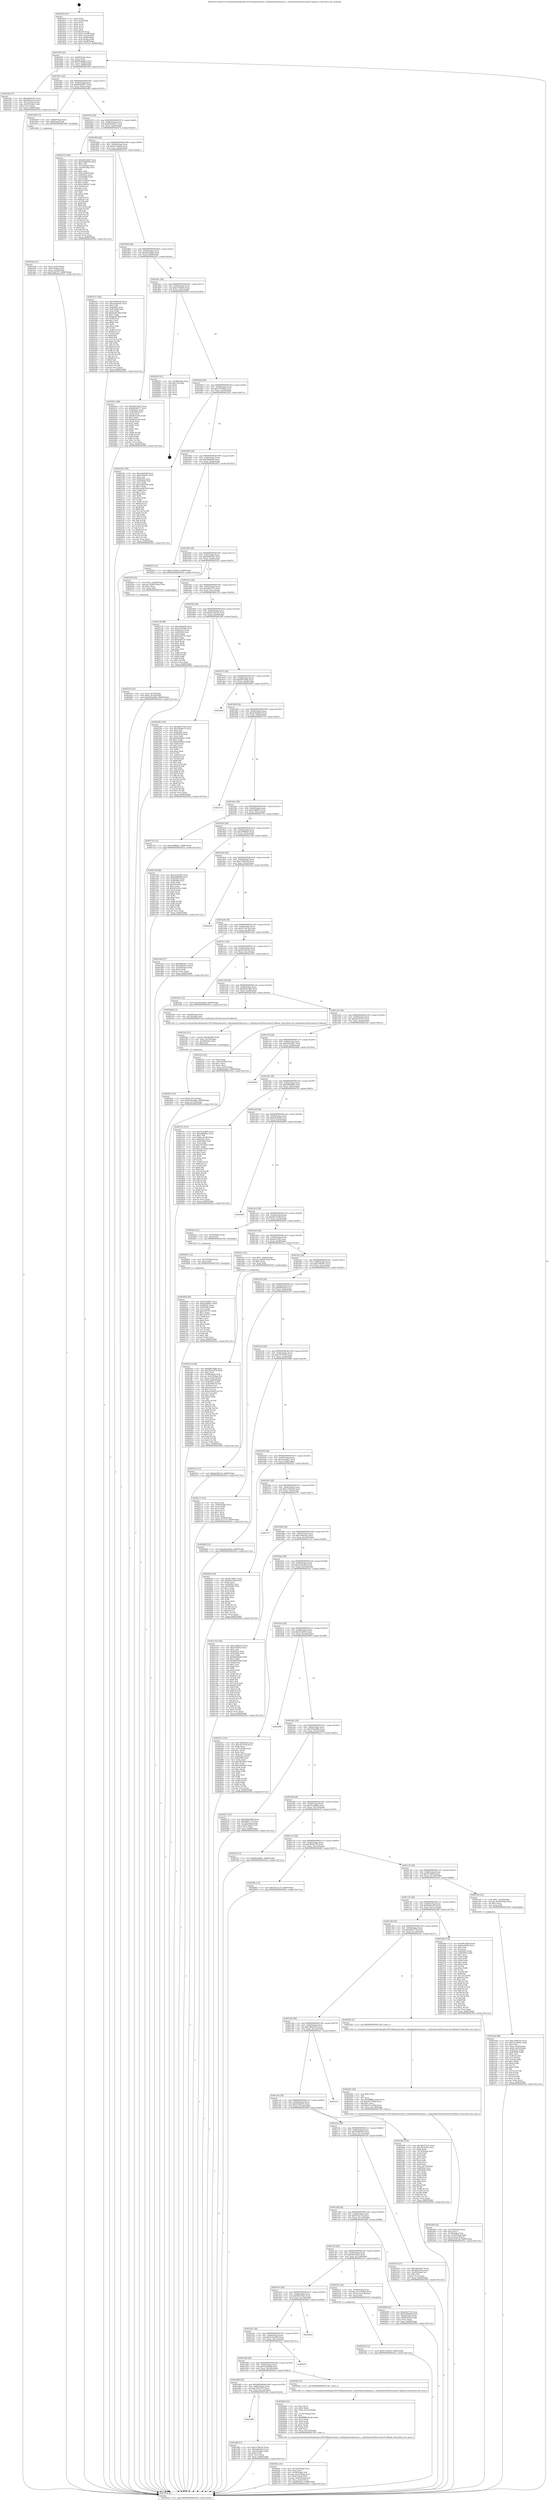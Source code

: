 digraph "0x401810" {
  label = "0x401810 (/mnt/c/Users/mathe/Desktop/tcc/POCII/binaries/extr_redisdepshiredisasync.c_redisAsyncSetDisconnectCallback_Final-ollvm.out::main(0))"
  labelloc = "t"
  node[shape=record]

  Entry [label="",width=0.3,height=0.3,shape=circle,fillcolor=black,style=filled]
  "0x40183f" [label="{
     0x40183f [29]\l
     | [instrs]\l
     &nbsp;&nbsp;0x40183f \<+3\>: mov -0x80(%rbp),%eax\l
     &nbsp;&nbsp;0x401842 \<+2\>: mov %eax,%ecx\l
     &nbsp;&nbsp;0x401844 \<+6\>: sub $0x80ada6b1,%ecx\l
     &nbsp;&nbsp;0x40184a \<+6\>: mov %eax,-0x84(%rbp)\l
     &nbsp;&nbsp;0x401850 \<+6\>: mov %ecx,-0x88(%rbp)\l
     &nbsp;&nbsp;0x401856 \<+6\>: je 0000000000401f2b \<main+0x71b\>\l
  }"]
  "0x401f2b" [label="{
     0x401f2b [27]\l
     | [instrs]\l
     &nbsp;&nbsp;0x401f2b \<+5\>: mov $0xab604547,%eax\l
     &nbsp;&nbsp;0x401f30 \<+5\>: mov $0x45dbca76,%ecx\l
     &nbsp;&nbsp;0x401f35 \<+3\>: mov -0x5c(%rbp),%edx\l
     &nbsp;&nbsp;0x401f38 \<+3\>: cmp -0x50(%rbp),%edx\l
     &nbsp;&nbsp;0x401f3b \<+3\>: cmovl %ecx,%eax\l
     &nbsp;&nbsp;0x401f3e \<+3\>: mov %eax,-0x80(%rbp)\l
     &nbsp;&nbsp;0x401f41 \<+5\>: jmp 000000000040293a \<main+0x112a\>\l
  }"]
  "0x40185c" [label="{
     0x40185c [28]\l
     | [instrs]\l
     &nbsp;&nbsp;0x40185c \<+5\>: jmp 0000000000401861 \<main+0x51\>\l
     &nbsp;&nbsp;0x401861 \<+6\>: mov -0x84(%rbp),%eax\l
     &nbsp;&nbsp;0x401867 \<+5\>: sub $0x8b462877,%eax\l
     &nbsp;&nbsp;0x40186c \<+6\>: mov %eax,-0x8c(%rbp)\l
     &nbsp;&nbsp;0x401872 \<+6\>: je 0000000000401dd9 \<main+0x5c9\>\l
  }"]
  Exit [label="",width=0.3,height=0.3,shape=circle,fillcolor=black,style=filled,peripheries=2]
  "0x401dd9" [label="{
     0x401dd9 [13]\l
     | [instrs]\l
     &nbsp;&nbsp;0x401dd9 \<+4\>: mov -0x48(%rbp),%rax\l
     &nbsp;&nbsp;0x401ddd \<+4\>: mov 0x8(%rax),%rdi\l
     &nbsp;&nbsp;0x401de1 \<+5\>: call 0000000000401060 \<atoi@plt\>\l
     | [calls]\l
     &nbsp;&nbsp;0x401060 \{1\} (unknown)\l
  }"]
  "0x401878" [label="{
     0x401878 [28]\l
     | [instrs]\l
     &nbsp;&nbsp;0x401878 \<+5\>: jmp 000000000040187d \<main+0x6d\>\l
     &nbsp;&nbsp;0x40187d \<+6\>: mov -0x84(%rbp),%eax\l
     &nbsp;&nbsp;0x401883 \<+5\>: sub $0x8e02b277,%eax\l
     &nbsp;&nbsp;0x401888 \<+6\>: mov %eax,-0x90(%rbp)\l
     &nbsp;&nbsp;0x40188e \<+6\>: je 0000000000402472 \<main+0xc62\>\l
  }"]
  "0x4026bd" [label="{
     0x4026bd [94]\l
     | [instrs]\l
     &nbsp;&nbsp;0x4026bd \<+5\>: mov $0x2fc24851,%ecx\l
     &nbsp;&nbsp;0x4026c2 \<+5\>: mov $0xbcfd9db7,%edx\l
     &nbsp;&nbsp;0x4026c7 \<+7\>: mov 0x40505c,%esi\l
     &nbsp;&nbsp;0x4026ce \<+8\>: mov 0x405060,%r8d\l
     &nbsp;&nbsp;0x4026d6 \<+3\>: mov %esi,%r9d\l
     &nbsp;&nbsp;0x4026d9 \<+7\>: add $0xc3f37f17,%r9d\l
     &nbsp;&nbsp;0x4026e0 \<+4\>: sub $0x1,%r9d\l
     &nbsp;&nbsp;0x4026e4 \<+7\>: sub $0xc3f37f17,%r9d\l
     &nbsp;&nbsp;0x4026eb \<+4\>: imul %r9d,%esi\l
     &nbsp;&nbsp;0x4026ef \<+3\>: and $0x1,%esi\l
     &nbsp;&nbsp;0x4026f2 \<+3\>: cmp $0x0,%esi\l
     &nbsp;&nbsp;0x4026f5 \<+4\>: sete %r10b\l
     &nbsp;&nbsp;0x4026f9 \<+4\>: cmp $0xa,%r8d\l
     &nbsp;&nbsp;0x4026fd \<+4\>: setl %r11b\l
     &nbsp;&nbsp;0x402701 \<+3\>: mov %r10b,%bl\l
     &nbsp;&nbsp;0x402704 \<+3\>: and %r11b,%bl\l
     &nbsp;&nbsp;0x402707 \<+3\>: xor %r11b,%r10b\l
     &nbsp;&nbsp;0x40270a \<+3\>: or %r10b,%bl\l
     &nbsp;&nbsp;0x40270d \<+3\>: test $0x1,%bl\l
     &nbsp;&nbsp;0x402710 \<+3\>: cmovne %edx,%ecx\l
     &nbsp;&nbsp;0x402713 \<+3\>: mov %ecx,-0x80(%rbp)\l
     &nbsp;&nbsp;0x402716 \<+5\>: jmp 000000000040293a \<main+0x112a\>\l
  }"]
  "0x402472" [label="{
     0x402472 [164]\l
     | [instrs]\l
     &nbsp;&nbsp;0x402472 \<+5\>: mov $0xe4b1dd47,%eax\l
     &nbsp;&nbsp;0x402477 \<+5\>: mov $0x53d66359,%ecx\l
     &nbsp;&nbsp;0x40247c \<+2\>: mov $0x1,%dl\l
     &nbsp;&nbsp;0x40247e \<+3\>: mov -0x7c(%rbp),%esi\l
     &nbsp;&nbsp;0x402481 \<+3\>: cmp -0x50(%rbp),%esi\l
     &nbsp;&nbsp;0x402484 \<+4\>: setl %dil\l
     &nbsp;&nbsp;0x402488 \<+4\>: and $0x1,%dil\l
     &nbsp;&nbsp;0x40248c \<+4\>: mov %dil,-0x29(%rbp)\l
     &nbsp;&nbsp;0x402490 \<+7\>: mov 0x40505c,%esi\l
     &nbsp;&nbsp;0x402497 \<+8\>: mov 0x405060,%r8d\l
     &nbsp;&nbsp;0x40249f \<+3\>: mov %esi,%r9d\l
     &nbsp;&nbsp;0x4024a2 \<+7\>: add $0xc52d03d7,%r9d\l
     &nbsp;&nbsp;0x4024a9 \<+4\>: sub $0x1,%r9d\l
     &nbsp;&nbsp;0x4024ad \<+7\>: sub $0xc52d03d7,%r9d\l
     &nbsp;&nbsp;0x4024b4 \<+4\>: imul %r9d,%esi\l
     &nbsp;&nbsp;0x4024b8 \<+3\>: and $0x1,%esi\l
     &nbsp;&nbsp;0x4024bb \<+3\>: cmp $0x0,%esi\l
     &nbsp;&nbsp;0x4024be \<+4\>: sete %dil\l
     &nbsp;&nbsp;0x4024c2 \<+4\>: cmp $0xa,%r8d\l
     &nbsp;&nbsp;0x4024c6 \<+4\>: setl %r10b\l
     &nbsp;&nbsp;0x4024ca \<+3\>: mov %dil,%r11b\l
     &nbsp;&nbsp;0x4024cd \<+4\>: xor $0xff,%r11b\l
     &nbsp;&nbsp;0x4024d1 \<+3\>: mov %r10b,%bl\l
     &nbsp;&nbsp;0x4024d4 \<+3\>: xor $0xff,%bl\l
     &nbsp;&nbsp;0x4024d7 \<+3\>: xor $0x0,%dl\l
     &nbsp;&nbsp;0x4024da \<+3\>: mov %r11b,%r14b\l
     &nbsp;&nbsp;0x4024dd \<+4\>: and $0x0,%r14b\l
     &nbsp;&nbsp;0x4024e1 \<+3\>: and %dl,%dil\l
     &nbsp;&nbsp;0x4024e4 \<+3\>: mov %bl,%r15b\l
     &nbsp;&nbsp;0x4024e7 \<+4\>: and $0x0,%r15b\l
     &nbsp;&nbsp;0x4024eb \<+3\>: and %dl,%r10b\l
     &nbsp;&nbsp;0x4024ee \<+3\>: or %dil,%r14b\l
     &nbsp;&nbsp;0x4024f1 \<+3\>: or %r10b,%r15b\l
     &nbsp;&nbsp;0x4024f4 \<+3\>: xor %r15b,%r14b\l
     &nbsp;&nbsp;0x4024f7 \<+3\>: or %bl,%r11b\l
     &nbsp;&nbsp;0x4024fa \<+4\>: xor $0xff,%r11b\l
     &nbsp;&nbsp;0x4024fe \<+3\>: or $0x0,%dl\l
     &nbsp;&nbsp;0x402501 \<+3\>: and %dl,%r11b\l
     &nbsp;&nbsp;0x402504 \<+3\>: or %r11b,%r14b\l
     &nbsp;&nbsp;0x402507 \<+4\>: test $0x1,%r14b\l
     &nbsp;&nbsp;0x40250b \<+3\>: cmovne %ecx,%eax\l
     &nbsp;&nbsp;0x40250e \<+3\>: mov %eax,-0x80(%rbp)\l
     &nbsp;&nbsp;0x402511 \<+5\>: jmp 000000000040293a \<main+0x112a\>\l
  }"]
  "0x401894" [label="{
     0x401894 [28]\l
     | [instrs]\l
     &nbsp;&nbsp;0x401894 \<+5\>: jmp 0000000000401899 \<main+0x89\>\l
     &nbsp;&nbsp;0x401899 \<+6\>: mov -0x84(%rbp),%eax\l
     &nbsp;&nbsp;0x40189f \<+5\>: sub $0x9c104d54,%eax\l
     &nbsp;&nbsp;0x4018a4 \<+6\>: mov %eax,-0x94(%rbp)\l
     &nbsp;&nbsp;0x4018aa \<+6\>: je 0000000000402551 \<main+0xd41\>\l
  }"]
  "0x4026b1" [label="{
     0x4026b1 [12]\l
     | [instrs]\l
     &nbsp;&nbsp;0x4026b1 \<+4\>: mov -0x70(%rbp),%rax\l
     &nbsp;&nbsp;0x4026b5 \<+3\>: mov %rax,%rdi\l
     &nbsp;&nbsp;0x4026b8 \<+5\>: call 0000000000401030 \<free@plt\>\l
     | [calls]\l
     &nbsp;&nbsp;0x401030 \{1\} (unknown)\l
  }"]
  "0x402551" [label="{
     0x402551 [144]\l
     | [instrs]\l
     &nbsp;&nbsp;0x402551 \<+5\>: mov $0x79049358,%eax\l
     &nbsp;&nbsp;0x402556 \<+5\>: mov $0x2abab5b5,%ecx\l
     &nbsp;&nbsp;0x40255b \<+2\>: mov $0x1,%dl\l
     &nbsp;&nbsp;0x40255d \<+7\>: mov 0x40505c,%esi\l
     &nbsp;&nbsp;0x402564 \<+7\>: mov 0x405060,%edi\l
     &nbsp;&nbsp;0x40256b \<+3\>: mov %esi,%r8d\l
     &nbsp;&nbsp;0x40256e \<+7\>: add $0xbba87d6d,%r8d\l
     &nbsp;&nbsp;0x402575 \<+4\>: sub $0x1,%r8d\l
     &nbsp;&nbsp;0x402579 \<+7\>: sub $0xbba87d6d,%r8d\l
     &nbsp;&nbsp;0x402580 \<+4\>: imul %r8d,%esi\l
     &nbsp;&nbsp;0x402584 \<+3\>: and $0x1,%esi\l
     &nbsp;&nbsp;0x402587 \<+3\>: cmp $0x0,%esi\l
     &nbsp;&nbsp;0x40258a \<+4\>: sete %r9b\l
     &nbsp;&nbsp;0x40258e \<+3\>: cmp $0xa,%edi\l
     &nbsp;&nbsp;0x402591 \<+4\>: setl %r10b\l
     &nbsp;&nbsp;0x402595 \<+3\>: mov %r9b,%r11b\l
     &nbsp;&nbsp;0x402598 \<+4\>: xor $0xff,%r11b\l
     &nbsp;&nbsp;0x40259c \<+3\>: mov %r10b,%bl\l
     &nbsp;&nbsp;0x40259f \<+3\>: xor $0xff,%bl\l
     &nbsp;&nbsp;0x4025a2 \<+3\>: xor $0x0,%dl\l
     &nbsp;&nbsp;0x4025a5 \<+3\>: mov %r11b,%r14b\l
     &nbsp;&nbsp;0x4025a8 \<+4\>: and $0x0,%r14b\l
     &nbsp;&nbsp;0x4025ac \<+3\>: and %dl,%r9b\l
     &nbsp;&nbsp;0x4025af \<+3\>: mov %bl,%r15b\l
     &nbsp;&nbsp;0x4025b2 \<+4\>: and $0x0,%r15b\l
     &nbsp;&nbsp;0x4025b6 \<+3\>: and %dl,%r10b\l
     &nbsp;&nbsp;0x4025b9 \<+3\>: or %r9b,%r14b\l
     &nbsp;&nbsp;0x4025bc \<+3\>: or %r10b,%r15b\l
     &nbsp;&nbsp;0x4025bf \<+3\>: xor %r15b,%r14b\l
     &nbsp;&nbsp;0x4025c2 \<+3\>: or %bl,%r11b\l
     &nbsp;&nbsp;0x4025c5 \<+4\>: xor $0xff,%r11b\l
     &nbsp;&nbsp;0x4025c9 \<+3\>: or $0x0,%dl\l
     &nbsp;&nbsp;0x4025cc \<+3\>: and %dl,%r11b\l
     &nbsp;&nbsp;0x4025cf \<+3\>: or %r11b,%r14b\l
     &nbsp;&nbsp;0x4025d2 \<+4\>: test $0x1,%r14b\l
     &nbsp;&nbsp;0x4025d6 \<+3\>: cmovne %ecx,%eax\l
     &nbsp;&nbsp;0x4025d9 \<+3\>: mov %eax,-0x80(%rbp)\l
     &nbsp;&nbsp;0x4025dc \<+5\>: jmp 000000000040293a \<main+0x112a\>\l
  }"]
  "0x4018b0" [label="{
     0x4018b0 [28]\l
     | [instrs]\l
     &nbsp;&nbsp;0x4018b0 \<+5\>: jmp 00000000004018b5 \<main+0xa5\>\l
     &nbsp;&nbsp;0x4018b5 \<+6\>: mov -0x84(%rbp),%eax\l
     &nbsp;&nbsp;0x4018bb \<+5\>: sub $0xa62a384a,%eax\l
     &nbsp;&nbsp;0x4018c0 \<+6\>: mov %eax,-0x98(%rbp)\l
     &nbsp;&nbsp;0x4018c6 \<+6\>: je 000000000040241a \<main+0xc0a\>\l
  }"]
  "0x402545" [label="{
     0x402545 [12]\l
     | [instrs]\l
     &nbsp;&nbsp;0x402545 \<+7\>: movl $0x9c104d54,-0x80(%rbp)\l
     &nbsp;&nbsp;0x40254c \<+5\>: jmp 000000000040293a \<main+0x112a\>\l
  }"]
  "0x40241a" [label="{
     0x40241a [88]\l
     | [instrs]\l
     &nbsp;&nbsp;0x40241a \<+5\>: mov $0xe4b1dd47,%eax\l
     &nbsp;&nbsp;0x40241f \<+5\>: mov $0x8e02b277,%ecx\l
     &nbsp;&nbsp;0x402424 \<+7\>: mov 0x40505c,%edx\l
     &nbsp;&nbsp;0x40242b \<+7\>: mov 0x405060,%esi\l
     &nbsp;&nbsp;0x402432 \<+2\>: mov %edx,%edi\l
     &nbsp;&nbsp;0x402434 \<+6\>: add $0xdbc0cc82,%edi\l
     &nbsp;&nbsp;0x40243a \<+3\>: sub $0x1,%edi\l
     &nbsp;&nbsp;0x40243d \<+6\>: sub $0xdbc0cc82,%edi\l
     &nbsp;&nbsp;0x402443 \<+3\>: imul %edi,%edx\l
     &nbsp;&nbsp;0x402446 \<+3\>: and $0x1,%edx\l
     &nbsp;&nbsp;0x402449 \<+3\>: cmp $0x0,%edx\l
     &nbsp;&nbsp;0x40244c \<+4\>: sete %r8b\l
     &nbsp;&nbsp;0x402450 \<+3\>: cmp $0xa,%esi\l
     &nbsp;&nbsp;0x402453 \<+4\>: setl %r9b\l
     &nbsp;&nbsp;0x402457 \<+3\>: mov %r8b,%r10b\l
     &nbsp;&nbsp;0x40245a \<+3\>: and %r9b,%r10b\l
     &nbsp;&nbsp;0x40245d \<+3\>: xor %r9b,%r8b\l
     &nbsp;&nbsp;0x402460 \<+3\>: or %r8b,%r10b\l
     &nbsp;&nbsp;0x402463 \<+4\>: test $0x1,%r10b\l
     &nbsp;&nbsp;0x402467 \<+3\>: cmovne %ecx,%eax\l
     &nbsp;&nbsp;0x40246a \<+3\>: mov %eax,-0x80(%rbp)\l
     &nbsp;&nbsp;0x40246d \<+5\>: jmp 000000000040293a \<main+0x112a\>\l
  }"]
  "0x4018cc" [label="{
     0x4018cc [28]\l
     | [instrs]\l
     &nbsp;&nbsp;0x4018cc \<+5\>: jmp 00000000004018d1 \<main+0xc1\>\l
     &nbsp;&nbsp;0x4018d1 \<+6\>: mov -0x84(%rbp),%eax\l
     &nbsp;&nbsp;0x4018d7 \<+5\>: sub $0xa73f3d43,%eax\l
     &nbsp;&nbsp;0x4018dc \<+6\>: mov %eax,-0x9c(%rbp)\l
     &nbsp;&nbsp;0x4018e2 \<+6\>: je 000000000040283f \<main+0x102f\>\l
  }"]
  "0x402401" [label="{
     0x402401 [25]\l
     | [instrs]\l
     &nbsp;&nbsp;0x402401 \<+7\>: movl $0x0,-0x7c(%rbp)\l
     &nbsp;&nbsp;0x402408 \<+7\>: movl $0xa62a384a,-0x80(%rbp)\l
     &nbsp;&nbsp;0x40240f \<+6\>: mov %eax,-0x158(%rbp)\l
     &nbsp;&nbsp;0x402415 \<+5\>: jmp 000000000040293a \<main+0x112a\>\l
  }"]
  "0x40283f" [label="{
     0x40283f [21]\l
     | [instrs]\l
     &nbsp;&nbsp;0x40283f \<+3\>: mov -0x38(%rbp),%eax\l
     &nbsp;&nbsp;0x402842 \<+7\>: add $0x138,%rsp\l
     &nbsp;&nbsp;0x402849 \<+1\>: pop %rbx\l
     &nbsp;&nbsp;0x40284a \<+2\>: pop %r12\l
     &nbsp;&nbsp;0x40284c \<+2\>: pop %r13\l
     &nbsp;&nbsp;0x40284e \<+2\>: pop %r14\l
     &nbsp;&nbsp;0x402850 \<+2\>: pop %r15\l
     &nbsp;&nbsp;0x402852 \<+1\>: pop %rbp\l
     &nbsp;&nbsp;0x402853 \<+1\>: ret\l
  }"]
  "0x4018e8" [label="{
     0x4018e8 [28]\l
     | [instrs]\l
     &nbsp;&nbsp;0x4018e8 \<+5\>: jmp 00000000004018ed \<main+0xdd\>\l
     &nbsp;&nbsp;0x4018ed \<+6\>: mov -0x84(%rbp),%eax\l
     &nbsp;&nbsp;0x4018f3 \<+5\>: sub $0xa7b7f46e,%eax\l
     &nbsp;&nbsp;0x4018f8 \<+6\>: mov %eax,-0xa0(%rbp)\l
     &nbsp;&nbsp;0x4018fe \<+6\>: je 000000000040218e \<main+0x97e\>\l
  }"]
  "0x4023ea" [label="{
     0x4023ea [23]\l
     | [instrs]\l
     &nbsp;&nbsp;0x4023ea \<+10\>: movabs $0x4030b6,%rdi\l
     &nbsp;&nbsp;0x4023f4 \<+3\>: mov %eax,-0x78(%rbp)\l
     &nbsp;&nbsp;0x4023f7 \<+3\>: mov -0x78(%rbp),%esi\l
     &nbsp;&nbsp;0x4023fa \<+2\>: mov $0x0,%al\l
     &nbsp;&nbsp;0x4023fc \<+5\>: call 0000000000401040 \<printf@plt\>\l
     | [calls]\l
     &nbsp;&nbsp;0x401040 \{1\} (unknown)\l
  }"]
  "0x40218e" [label="{
     0x40218e [144]\l
     | [instrs]\l
     &nbsp;&nbsp;0x40218e \<+5\>: mov $0xee8cfe09,%eax\l
     &nbsp;&nbsp;0x402193 \<+5\>: mov $0xfc396c81,%ecx\l
     &nbsp;&nbsp;0x402198 \<+2\>: mov $0x1,%dl\l
     &nbsp;&nbsp;0x40219a \<+7\>: mov 0x40505c,%esi\l
     &nbsp;&nbsp;0x4021a1 \<+7\>: mov 0x405060,%edi\l
     &nbsp;&nbsp;0x4021a8 \<+3\>: mov %esi,%r8d\l
     &nbsp;&nbsp;0x4021ab \<+7\>: sub $0xca044768,%r8d\l
     &nbsp;&nbsp;0x4021b2 \<+4\>: sub $0x1,%r8d\l
     &nbsp;&nbsp;0x4021b6 \<+7\>: add $0xca044768,%r8d\l
     &nbsp;&nbsp;0x4021bd \<+4\>: imul %r8d,%esi\l
     &nbsp;&nbsp;0x4021c1 \<+3\>: and $0x1,%esi\l
     &nbsp;&nbsp;0x4021c4 \<+3\>: cmp $0x0,%esi\l
     &nbsp;&nbsp;0x4021c7 \<+4\>: sete %r9b\l
     &nbsp;&nbsp;0x4021cb \<+3\>: cmp $0xa,%edi\l
     &nbsp;&nbsp;0x4021ce \<+4\>: setl %r10b\l
     &nbsp;&nbsp;0x4021d2 \<+3\>: mov %r9b,%r11b\l
     &nbsp;&nbsp;0x4021d5 \<+4\>: xor $0xff,%r11b\l
     &nbsp;&nbsp;0x4021d9 \<+3\>: mov %r10b,%bl\l
     &nbsp;&nbsp;0x4021dc \<+3\>: xor $0xff,%bl\l
     &nbsp;&nbsp;0x4021df \<+3\>: xor $0x0,%dl\l
     &nbsp;&nbsp;0x4021e2 \<+3\>: mov %r11b,%r14b\l
     &nbsp;&nbsp;0x4021e5 \<+4\>: and $0x0,%r14b\l
     &nbsp;&nbsp;0x4021e9 \<+3\>: and %dl,%r9b\l
     &nbsp;&nbsp;0x4021ec \<+3\>: mov %bl,%r15b\l
     &nbsp;&nbsp;0x4021ef \<+4\>: and $0x0,%r15b\l
     &nbsp;&nbsp;0x4021f3 \<+3\>: and %dl,%r10b\l
     &nbsp;&nbsp;0x4021f6 \<+3\>: or %r9b,%r14b\l
     &nbsp;&nbsp;0x4021f9 \<+3\>: or %r10b,%r15b\l
     &nbsp;&nbsp;0x4021fc \<+3\>: xor %r15b,%r14b\l
     &nbsp;&nbsp;0x4021ff \<+3\>: or %bl,%r11b\l
     &nbsp;&nbsp;0x402202 \<+4\>: xor $0xff,%r11b\l
     &nbsp;&nbsp;0x402206 \<+3\>: or $0x0,%dl\l
     &nbsp;&nbsp;0x402209 \<+3\>: and %dl,%r11b\l
     &nbsp;&nbsp;0x40220c \<+3\>: or %r11b,%r14b\l
     &nbsp;&nbsp;0x40220f \<+4\>: test $0x1,%r14b\l
     &nbsp;&nbsp;0x402213 \<+3\>: cmovne %ecx,%eax\l
     &nbsp;&nbsp;0x402216 \<+3\>: mov %eax,-0x80(%rbp)\l
     &nbsp;&nbsp;0x402219 \<+5\>: jmp 000000000040293a \<main+0x112a\>\l
  }"]
  "0x401904" [label="{
     0x401904 [28]\l
     | [instrs]\l
     &nbsp;&nbsp;0x401904 \<+5\>: jmp 0000000000401909 \<main+0xf9\>\l
     &nbsp;&nbsp;0x401909 \<+6\>: mov -0x84(%rbp),%eax\l
     &nbsp;&nbsp;0x40190f \<+5\>: sub $0xa9bf0dbc,%eax\l
     &nbsp;&nbsp;0x401914 \<+6\>: mov %eax,-0xa4(%rbp)\l
     &nbsp;&nbsp;0x40191a \<+6\>: je 0000000000402833 \<main+0x1023\>\l
  }"]
  "0x4022b9" [label="{
     0x4022b9 [32]\l
     | [instrs]\l
     &nbsp;&nbsp;0x4022b9 \<+6\>: mov -0x154(%rbp),%ecx\l
     &nbsp;&nbsp;0x4022bf \<+3\>: imul %eax,%ecx\l
     &nbsp;&nbsp;0x4022c2 \<+4\>: mov -0x70(%rbp),%rsi\l
     &nbsp;&nbsp;0x4022c6 \<+4\>: movslq -0x74(%rbp),%rdi\l
     &nbsp;&nbsp;0x4022ca \<+3\>: mov %ecx,(%rsi,%rdi,4)\l
     &nbsp;&nbsp;0x4022cd \<+7\>: movl $0xb22387ab,-0x80(%rbp)\l
     &nbsp;&nbsp;0x4022d4 \<+5\>: jmp 000000000040293a \<main+0x112a\>\l
  }"]
  "0x402833" [label="{
     0x402833 [12]\l
     | [instrs]\l
     &nbsp;&nbsp;0x402833 \<+7\>: movl $0xa73f3d43,-0x80(%rbp)\l
     &nbsp;&nbsp;0x40283a \<+5\>: jmp 000000000040293a \<main+0x112a\>\l
  }"]
  "0x401920" [label="{
     0x401920 [28]\l
     | [instrs]\l
     &nbsp;&nbsp;0x401920 \<+5\>: jmp 0000000000401925 \<main+0x115\>\l
     &nbsp;&nbsp;0x401925 \<+6\>: mov -0x84(%rbp),%eax\l
     &nbsp;&nbsp;0x40192b \<+5\>: sub $0xab604547,%eax\l
     &nbsp;&nbsp;0x401930 \<+6\>: mov %eax,-0xa8(%rbp)\l
     &nbsp;&nbsp;0x401936 \<+6\>: je 0000000000402243 \<main+0xa33\>\l
  }"]
  "0x402291" [label="{
     0x402291 [40]\l
     | [instrs]\l
     &nbsp;&nbsp;0x402291 \<+5\>: mov $0x2,%ecx\l
     &nbsp;&nbsp;0x402296 \<+1\>: cltd\l
     &nbsp;&nbsp;0x402297 \<+2\>: idiv %ecx\l
     &nbsp;&nbsp;0x402299 \<+6\>: imul $0xfffffffe,%edx,%ecx\l
     &nbsp;&nbsp;0x40229f \<+6\>: sub $0xa51a760d,%ecx\l
     &nbsp;&nbsp;0x4022a5 \<+3\>: add $0x1,%ecx\l
     &nbsp;&nbsp;0x4022a8 \<+6\>: add $0xa51a760d,%ecx\l
     &nbsp;&nbsp;0x4022ae \<+6\>: mov %ecx,-0x154(%rbp)\l
     &nbsp;&nbsp;0x4022b4 \<+5\>: call 0000000000401160 \<next_i\>\l
     | [calls]\l
     &nbsp;&nbsp;0x401160 \{1\} (/mnt/c/Users/mathe/Desktop/tcc/POCII/binaries/extr_redisdepshiredisasync.c_redisAsyncSetDisconnectCallback_Final-ollvm.out::next_i)\l
  }"]
  "0x402243" [label="{
     0x402243 [23]\l
     | [instrs]\l
     &nbsp;&nbsp;0x402243 \<+7\>: movl $0x1,-0x68(%rbp)\l
     &nbsp;&nbsp;0x40224a \<+4\>: movslq -0x68(%rbp),%rax\l
     &nbsp;&nbsp;0x40224e \<+4\>: shl $0x2,%rax\l
     &nbsp;&nbsp;0x402252 \<+3\>: mov %rax,%rdi\l
     &nbsp;&nbsp;0x402255 \<+5\>: call 0000000000401050 \<malloc@plt\>\l
     | [calls]\l
     &nbsp;&nbsp;0x401050 \{1\} (unknown)\l
  }"]
  "0x40193c" [label="{
     0x40193c [28]\l
     | [instrs]\l
     &nbsp;&nbsp;0x40193c \<+5\>: jmp 0000000000401941 \<main+0x131\>\l
     &nbsp;&nbsp;0x401941 \<+6\>: mov -0x84(%rbp),%eax\l
     &nbsp;&nbsp;0x401947 \<+5\>: sub $0xabfe573c,%eax\l
     &nbsp;&nbsp;0x40194c \<+6\>: mov %eax,-0xac(%rbp)\l
     &nbsp;&nbsp;0x401952 \<+6\>: je 0000000000402136 \<main+0x926\>\l
  }"]
  "0x40225a" [label="{
     0x40225a [23]\l
     | [instrs]\l
     &nbsp;&nbsp;0x40225a \<+4\>: mov %rax,-0x70(%rbp)\l
     &nbsp;&nbsp;0x40225e \<+7\>: movl $0x0,-0x74(%rbp)\l
     &nbsp;&nbsp;0x402265 \<+7\>: movl $0x305ab962,-0x80(%rbp)\l
     &nbsp;&nbsp;0x40226c \<+5\>: jmp 000000000040293a \<main+0x112a\>\l
  }"]
  "0x402136" [label="{
     0x402136 [88]\l
     | [instrs]\l
     &nbsp;&nbsp;0x402136 \<+5\>: mov $0xee8cfe09,%eax\l
     &nbsp;&nbsp;0x40213b \<+5\>: mov $0xa7b7f46e,%ecx\l
     &nbsp;&nbsp;0x402140 \<+7\>: mov 0x40505c,%edx\l
     &nbsp;&nbsp;0x402147 \<+7\>: mov 0x405060,%esi\l
     &nbsp;&nbsp;0x40214e \<+2\>: mov %edx,%edi\l
     &nbsp;&nbsp;0x402150 \<+6\>: add $0xba4f57f1,%edi\l
     &nbsp;&nbsp;0x402156 \<+3\>: sub $0x1,%edi\l
     &nbsp;&nbsp;0x402159 \<+6\>: sub $0xba4f57f1,%edi\l
     &nbsp;&nbsp;0x40215f \<+3\>: imul %edi,%edx\l
     &nbsp;&nbsp;0x402162 \<+3\>: and $0x1,%edx\l
     &nbsp;&nbsp;0x402165 \<+3\>: cmp $0x0,%edx\l
     &nbsp;&nbsp;0x402168 \<+4\>: sete %r8b\l
     &nbsp;&nbsp;0x40216c \<+3\>: cmp $0xa,%esi\l
     &nbsp;&nbsp;0x40216f \<+4\>: setl %r9b\l
     &nbsp;&nbsp;0x402173 \<+3\>: mov %r8b,%r10b\l
     &nbsp;&nbsp;0x402176 \<+3\>: and %r9b,%r10b\l
     &nbsp;&nbsp;0x402179 \<+3\>: xor %r9b,%r8b\l
     &nbsp;&nbsp;0x40217c \<+3\>: or %r8b,%r10b\l
     &nbsp;&nbsp;0x40217f \<+4\>: test $0x1,%r10b\l
     &nbsp;&nbsp;0x402183 \<+3\>: cmovne %ecx,%eax\l
     &nbsp;&nbsp;0x402186 \<+3\>: mov %eax,-0x80(%rbp)\l
     &nbsp;&nbsp;0x402189 \<+5\>: jmp 000000000040293a \<main+0x112a\>\l
  }"]
  "0x401958" [label="{
     0x401958 [28]\l
     | [instrs]\l
     &nbsp;&nbsp;0x401958 \<+5\>: jmp 000000000040195d \<main+0x14d\>\l
     &nbsp;&nbsp;0x40195d \<+6\>: mov -0x84(%rbp),%eax\l
     &nbsp;&nbsp;0x401963 \<+5\>: sub $0xb22387ab,%eax\l
     &nbsp;&nbsp;0x401968 \<+6\>: mov %eax,-0xb0(%rbp)\l
     &nbsp;&nbsp;0x40196e \<+6\>: je 00000000004022d9 \<main+0xac9\>\l
  }"]
  "0x4020ec" [label="{
     0x4020ec [41]\l
     | [instrs]\l
     &nbsp;&nbsp;0x4020ec \<+6\>: mov -0x150(%rbp),%ecx\l
     &nbsp;&nbsp;0x4020f2 \<+3\>: imul %eax,%ecx\l
     &nbsp;&nbsp;0x4020f5 \<+4\>: mov -0x58(%rbp),%r8\l
     &nbsp;&nbsp;0x4020f9 \<+4\>: movslq -0x5c(%rbp),%r9\l
     &nbsp;&nbsp;0x4020fd \<+4\>: mov (%r8,%r9,8),%r8\l
     &nbsp;&nbsp;0x402101 \<+4\>: movslq -0x64(%rbp),%r9\l
     &nbsp;&nbsp;0x402105 \<+4\>: mov %ecx,(%r8,%r9,4)\l
     &nbsp;&nbsp;0x402109 \<+7\>: movl $0x6f9dc6e,-0x80(%rbp)\l
     &nbsp;&nbsp;0x402110 \<+5\>: jmp 000000000040293a \<main+0x112a\>\l
  }"]
  "0x4022d9" [label="{
     0x4022d9 [144]\l
     | [instrs]\l
     &nbsp;&nbsp;0x4022d9 \<+5\>: mov $0x58b372d1,%eax\l
     &nbsp;&nbsp;0x4022de \<+5\>: mov $0x52b9be72,%ecx\l
     &nbsp;&nbsp;0x4022e3 \<+2\>: mov $0x1,%dl\l
     &nbsp;&nbsp;0x4022e5 \<+7\>: mov 0x40505c,%esi\l
     &nbsp;&nbsp;0x4022ec \<+7\>: mov 0x405060,%edi\l
     &nbsp;&nbsp;0x4022f3 \<+3\>: mov %esi,%r8d\l
     &nbsp;&nbsp;0x4022f6 \<+7\>: add $0x92a690ac,%r8d\l
     &nbsp;&nbsp;0x4022fd \<+4\>: sub $0x1,%r8d\l
     &nbsp;&nbsp;0x402301 \<+7\>: sub $0x92a690ac,%r8d\l
     &nbsp;&nbsp;0x402308 \<+4\>: imul %r8d,%esi\l
     &nbsp;&nbsp;0x40230c \<+3\>: and $0x1,%esi\l
     &nbsp;&nbsp;0x40230f \<+3\>: cmp $0x0,%esi\l
     &nbsp;&nbsp;0x402312 \<+4\>: sete %r9b\l
     &nbsp;&nbsp;0x402316 \<+3\>: cmp $0xa,%edi\l
     &nbsp;&nbsp;0x402319 \<+4\>: setl %r10b\l
     &nbsp;&nbsp;0x40231d \<+3\>: mov %r9b,%r11b\l
     &nbsp;&nbsp;0x402320 \<+4\>: xor $0xff,%r11b\l
     &nbsp;&nbsp;0x402324 \<+3\>: mov %r10b,%bl\l
     &nbsp;&nbsp;0x402327 \<+3\>: xor $0xff,%bl\l
     &nbsp;&nbsp;0x40232a \<+3\>: xor $0x1,%dl\l
     &nbsp;&nbsp;0x40232d \<+3\>: mov %r11b,%r14b\l
     &nbsp;&nbsp;0x402330 \<+4\>: and $0xff,%r14b\l
     &nbsp;&nbsp;0x402334 \<+3\>: and %dl,%r9b\l
     &nbsp;&nbsp;0x402337 \<+3\>: mov %bl,%r15b\l
     &nbsp;&nbsp;0x40233a \<+4\>: and $0xff,%r15b\l
     &nbsp;&nbsp;0x40233e \<+3\>: and %dl,%r10b\l
     &nbsp;&nbsp;0x402341 \<+3\>: or %r9b,%r14b\l
     &nbsp;&nbsp;0x402344 \<+3\>: or %r10b,%r15b\l
     &nbsp;&nbsp;0x402347 \<+3\>: xor %r15b,%r14b\l
     &nbsp;&nbsp;0x40234a \<+3\>: or %bl,%r11b\l
     &nbsp;&nbsp;0x40234d \<+4\>: xor $0xff,%r11b\l
     &nbsp;&nbsp;0x402351 \<+3\>: or $0x1,%dl\l
     &nbsp;&nbsp;0x402354 \<+3\>: and %dl,%r11b\l
     &nbsp;&nbsp;0x402357 \<+3\>: or %r11b,%r14b\l
     &nbsp;&nbsp;0x40235a \<+4\>: test $0x1,%r14b\l
     &nbsp;&nbsp;0x40235e \<+3\>: cmovne %ecx,%eax\l
     &nbsp;&nbsp;0x402361 \<+3\>: mov %eax,-0x80(%rbp)\l
     &nbsp;&nbsp;0x402364 \<+5\>: jmp 000000000040293a \<main+0x112a\>\l
  }"]
  "0x401974" [label="{
     0x401974 [28]\l
     | [instrs]\l
     &nbsp;&nbsp;0x401974 \<+5\>: jmp 0000000000401979 \<main+0x169\>\l
     &nbsp;&nbsp;0x401979 \<+6\>: mov -0x84(%rbp),%eax\l
     &nbsp;&nbsp;0x40197f \<+5\>: sub $0xb8f156dd,%eax\l
     &nbsp;&nbsp;0x401984 \<+6\>: mov %eax,-0xb4(%rbp)\l
     &nbsp;&nbsp;0x40198a \<+6\>: je 0000000000402882 \<main+0x1072\>\l
  }"]
  "0x4020b8" [label="{
     0x4020b8 [52]\l
     | [instrs]\l
     &nbsp;&nbsp;0x4020b8 \<+2\>: xor %ecx,%ecx\l
     &nbsp;&nbsp;0x4020ba \<+5\>: mov $0x2,%edx\l
     &nbsp;&nbsp;0x4020bf \<+6\>: mov %edx,-0x14c(%rbp)\l
     &nbsp;&nbsp;0x4020c5 \<+1\>: cltd\l
     &nbsp;&nbsp;0x4020c6 \<+6\>: mov -0x14c(%rbp),%esi\l
     &nbsp;&nbsp;0x4020cc \<+2\>: idiv %esi\l
     &nbsp;&nbsp;0x4020ce \<+6\>: imul $0xfffffffe,%edx,%edx\l
     &nbsp;&nbsp;0x4020d4 \<+2\>: mov %ecx,%edi\l
     &nbsp;&nbsp;0x4020d6 \<+2\>: sub %edx,%edi\l
     &nbsp;&nbsp;0x4020d8 \<+2\>: mov %ecx,%edx\l
     &nbsp;&nbsp;0x4020da \<+3\>: sub $0x1,%edx\l
     &nbsp;&nbsp;0x4020dd \<+2\>: add %edx,%edi\l
     &nbsp;&nbsp;0x4020df \<+2\>: sub %edi,%ecx\l
     &nbsp;&nbsp;0x4020e1 \<+6\>: mov %ecx,-0x150(%rbp)\l
     &nbsp;&nbsp;0x4020e7 \<+5\>: call 0000000000401160 \<next_i\>\l
     | [calls]\l
     &nbsp;&nbsp;0x401160 \{1\} (/mnt/c/Users/mathe/Desktop/tcc/POCII/binaries/extr_redisdepshiredisasync.c_redisAsyncSetDisconnectCallback_Final-ollvm.out::next_i)\l
  }"]
  "0x402882" [label="{
     0x402882\l
  }", style=dashed]
  "0x401990" [label="{
     0x401990 [28]\l
     | [instrs]\l
     &nbsp;&nbsp;0x401990 \<+5\>: jmp 0000000000401995 \<main+0x185\>\l
     &nbsp;&nbsp;0x401995 \<+6\>: mov -0x84(%rbp),%eax\l
     &nbsp;&nbsp;0x40199b \<+5\>: sub $0xbc6b98c4,%eax\l
     &nbsp;&nbsp;0x4019a0 \<+6\>: mov %eax,-0xb8(%rbp)\l
     &nbsp;&nbsp;0x4019a6 \<+6\>: je 0000000000402733 \<main+0xf23\>\l
  }"]
  "0x401fe3" [label="{
     0x401fe3 [169]\l
     | [instrs]\l
     &nbsp;&nbsp;0x401fe3 \<+5\>: mov $0xb8f156dd,%ecx\l
     &nbsp;&nbsp;0x401fe8 \<+5\>: mov $0x3818c279,%edx\l
     &nbsp;&nbsp;0x401fed \<+3\>: mov $0x1,%sil\l
     &nbsp;&nbsp;0x401ff0 \<+4\>: mov -0x58(%rbp),%rdi\l
     &nbsp;&nbsp;0x401ff4 \<+4\>: movslq -0x5c(%rbp),%r8\l
     &nbsp;&nbsp;0x401ff8 \<+4\>: mov %rax,(%rdi,%r8,8)\l
     &nbsp;&nbsp;0x401ffc \<+7\>: movl $0x0,-0x64(%rbp)\l
     &nbsp;&nbsp;0x402003 \<+8\>: mov 0x40505c,%r9d\l
     &nbsp;&nbsp;0x40200b \<+8\>: mov 0x405060,%r10d\l
     &nbsp;&nbsp;0x402013 \<+3\>: mov %r9d,%r11d\l
     &nbsp;&nbsp;0x402016 \<+7\>: add $0xe416e85,%r11d\l
     &nbsp;&nbsp;0x40201d \<+4\>: sub $0x1,%r11d\l
     &nbsp;&nbsp;0x402021 \<+7\>: sub $0xe416e85,%r11d\l
     &nbsp;&nbsp;0x402028 \<+4\>: imul %r11d,%r9d\l
     &nbsp;&nbsp;0x40202c \<+4\>: and $0x1,%r9d\l
     &nbsp;&nbsp;0x402030 \<+4\>: cmp $0x0,%r9d\l
     &nbsp;&nbsp;0x402034 \<+3\>: sete %bl\l
     &nbsp;&nbsp;0x402037 \<+4\>: cmp $0xa,%r10d\l
     &nbsp;&nbsp;0x40203b \<+4\>: setl %r14b\l
     &nbsp;&nbsp;0x40203f \<+3\>: mov %bl,%r15b\l
     &nbsp;&nbsp;0x402042 \<+4\>: xor $0xff,%r15b\l
     &nbsp;&nbsp;0x402046 \<+3\>: mov %r14b,%r12b\l
     &nbsp;&nbsp;0x402049 \<+4\>: xor $0xff,%r12b\l
     &nbsp;&nbsp;0x40204d \<+4\>: xor $0x0,%sil\l
     &nbsp;&nbsp;0x402051 \<+3\>: mov %r15b,%r13b\l
     &nbsp;&nbsp;0x402054 \<+4\>: and $0x0,%r13b\l
     &nbsp;&nbsp;0x402058 \<+3\>: and %sil,%bl\l
     &nbsp;&nbsp;0x40205b \<+3\>: mov %r12b,%al\l
     &nbsp;&nbsp;0x40205e \<+2\>: and $0x0,%al\l
     &nbsp;&nbsp;0x402060 \<+3\>: and %sil,%r14b\l
     &nbsp;&nbsp;0x402063 \<+3\>: or %bl,%r13b\l
     &nbsp;&nbsp;0x402066 \<+3\>: or %r14b,%al\l
     &nbsp;&nbsp;0x402069 \<+3\>: xor %al,%r13b\l
     &nbsp;&nbsp;0x40206c \<+3\>: or %r12b,%r15b\l
     &nbsp;&nbsp;0x40206f \<+4\>: xor $0xff,%r15b\l
     &nbsp;&nbsp;0x402073 \<+4\>: or $0x0,%sil\l
     &nbsp;&nbsp;0x402077 \<+3\>: and %sil,%r15b\l
     &nbsp;&nbsp;0x40207a \<+3\>: or %r15b,%r13b\l
     &nbsp;&nbsp;0x40207d \<+4\>: test $0x1,%r13b\l
     &nbsp;&nbsp;0x402081 \<+3\>: cmovne %edx,%ecx\l
     &nbsp;&nbsp;0x402084 \<+3\>: mov %ecx,-0x80(%rbp)\l
     &nbsp;&nbsp;0x402087 \<+5\>: jmp 000000000040293a \<main+0x112a\>\l
  }"]
  "0x402733" [label="{
     0x402733\l
  }", style=dashed]
  "0x4019ac" [label="{
     0x4019ac [28]\l
     | [instrs]\l
     &nbsp;&nbsp;0x4019ac \<+5\>: jmp 00000000004019b1 \<main+0x1a1\>\l
     &nbsp;&nbsp;0x4019b1 \<+6\>: mov -0x84(%rbp),%eax\l
     &nbsp;&nbsp;0x4019b7 \<+5\>: sub $0xbcfd9db7,%eax\l
     &nbsp;&nbsp;0x4019bc \<+6\>: mov %eax,-0xbc(%rbp)\l
     &nbsp;&nbsp;0x4019c2 \<+6\>: je 000000000040271b \<main+0xf0b\>\l
  }"]
  "0x401ebd" [label="{
     0x401ebd [98]\l
     | [instrs]\l
     &nbsp;&nbsp;0x401ebd \<+5\>: mov $0xc1098316,%ecx\l
     &nbsp;&nbsp;0x401ec2 \<+5\>: mov $0x31a2d94e,%edx\l
     &nbsp;&nbsp;0x401ec7 \<+2\>: xor %esi,%esi\l
     &nbsp;&nbsp;0x401ec9 \<+4\>: mov %rax,-0x58(%rbp)\l
     &nbsp;&nbsp;0x401ecd \<+7\>: movl $0x0,-0x5c(%rbp)\l
     &nbsp;&nbsp;0x401ed4 \<+8\>: mov 0x40505c,%r8d\l
     &nbsp;&nbsp;0x401edc \<+8\>: mov 0x405060,%r9d\l
     &nbsp;&nbsp;0x401ee4 \<+3\>: sub $0x1,%esi\l
     &nbsp;&nbsp;0x401ee7 \<+3\>: mov %r8d,%r10d\l
     &nbsp;&nbsp;0x401eea \<+3\>: add %esi,%r10d\l
     &nbsp;&nbsp;0x401eed \<+4\>: imul %r10d,%r8d\l
     &nbsp;&nbsp;0x401ef1 \<+4\>: and $0x1,%r8d\l
     &nbsp;&nbsp;0x401ef5 \<+4\>: cmp $0x0,%r8d\l
     &nbsp;&nbsp;0x401ef9 \<+4\>: sete %r11b\l
     &nbsp;&nbsp;0x401efd \<+4\>: cmp $0xa,%r9d\l
     &nbsp;&nbsp;0x401f01 \<+3\>: setl %bl\l
     &nbsp;&nbsp;0x401f04 \<+3\>: mov %r11b,%r14b\l
     &nbsp;&nbsp;0x401f07 \<+3\>: and %bl,%r14b\l
     &nbsp;&nbsp;0x401f0a \<+3\>: xor %bl,%r11b\l
     &nbsp;&nbsp;0x401f0d \<+3\>: or %r11b,%r14b\l
     &nbsp;&nbsp;0x401f10 \<+4\>: test $0x1,%r14b\l
     &nbsp;&nbsp;0x401f14 \<+3\>: cmovne %edx,%ecx\l
     &nbsp;&nbsp;0x401f17 \<+3\>: mov %ecx,-0x80(%rbp)\l
     &nbsp;&nbsp;0x401f1a \<+5\>: jmp 000000000040293a \<main+0x112a\>\l
  }"]
  "0x40271b" [label="{
     0x40271b [12]\l
     | [instrs]\l
     &nbsp;&nbsp;0x40271b \<+7\>: movl $0xc09f8db7,-0x80(%rbp)\l
     &nbsp;&nbsp;0x402722 \<+5\>: jmp 000000000040293a \<main+0x112a\>\l
  }"]
  "0x4019c8" [label="{
     0x4019c8 [28]\l
     | [instrs]\l
     &nbsp;&nbsp;0x4019c8 \<+5\>: jmp 00000000004019cd \<main+0x1bd\>\l
     &nbsp;&nbsp;0x4019cd \<+6\>: mov -0x84(%rbp),%eax\l
     &nbsp;&nbsp;0x4019d3 \<+5\>: sub $0xc09f8db7,%eax\l
     &nbsp;&nbsp;0x4019d8 \<+6\>: mov %eax,-0xc0(%rbp)\l
     &nbsp;&nbsp;0x4019de \<+6\>: je 0000000000402744 \<main+0xf34\>\l
  }"]
  "0x401d80" [label="{
     0x401d80\l
  }", style=dashed]
  "0x402744" [label="{
     0x402744 [88]\l
     | [instrs]\l
     &nbsp;&nbsp;0x402744 \<+5\>: mov $0x5e1ba095,%eax\l
     &nbsp;&nbsp;0x402749 \<+5\>: mov $0xe9d6fb88,%ecx\l
     &nbsp;&nbsp;0x40274e \<+7\>: mov 0x40505c,%edx\l
     &nbsp;&nbsp;0x402755 \<+7\>: mov 0x405060,%esi\l
     &nbsp;&nbsp;0x40275c \<+2\>: mov %edx,%edi\l
     &nbsp;&nbsp;0x40275e \<+6\>: add $0x5f1e91bc,%edi\l
     &nbsp;&nbsp;0x402764 \<+3\>: sub $0x1,%edi\l
     &nbsp;&nbsp;0x402767 \<+6\>: sub $0x5f1e91bc,%edi\l
     &nbsp;&nbsp;0x40276d \<+3\>: imul %edi,%edx\l
     &nbsp;&nbsp;0x402770 \<+3\>: and $0x1,%edx\l
     &nbsp;&nbsp;0x402773 \<+3\>: cmp $0x0,%edx\l
     &nbsp;&nbsp;0x402776 \<+4\>: sete %r8b\l
     &nbsp;&nbsp;0x40277a \<+3\>: cmp $0xa,%esi\l
     &nbsp;&nbsp;0x40277d \<+4\>: setl %r9b\l
     &nbsp;&nbsp;0x402781 \<+3\>: mov %r8b,%r10b\l
     &nbsp;&nbsp;0x402784 \<+3\>: and %r9b,%r10b\l
     &nbsp;&nbsp;0x402787 \<+3\>: xor %r9b,%r8b\l
     &nbsp;&nbsp;0x40278a \<+3\>: or %r8b,%r10b\l
     &nbsp;&nbsp;0x40278d \<+4\>: test $0x1,%r10b\l
     &nbsp;&nbsp;0x402791 \<+3\>: cmovne %ecx,%eax\l
     &nbsp;&nbsp;0x402794 \<+3\>: mov %eax,-0x80(%rbp)\l
     &nbsp;&nbsp;0x402797 \<+5\>: jmp 000000000040293a \<main+0x112a\>\l
  }"]
  "0x4019e4" [label="{
     0x4019e4 [28]\l
     | [instrs]\l
     &nbsp;&nbsp;0x4019e4 \<+5\>: jmp 00000000004019e9 \<main+0x1d9\>\l
     &nbsp;&nbsp;0x4019e9 \<+6\>: mov -0x84(%rbp),%eax\l
     &nbsp;&nbsp;0x4019ef \<+5\>: sub $0xc1098316,%eax\l
     &nbsp;&nbsp;0x4019f4 \<+6\>: mov %eax,-0xc4(%rbp)\l
     &nbsp;&nbsp;0x4019fa \<+6\>: je 0000000000402854 \<main+0x1044\>\l
  }"]
  "0x401dfb" [label="{
     0x401dfb [27]\l
     | [instrs]\l
     &nbsp;&nbsp;0x401dfb \<+5\>: mov $0x1c546c82,%eax\l
     &nbsp;&nbsp;0x401e00 \<+5\>: mov $0x1ebdcbee,%ecx\l
     &nbsp;&nbsp;0x401e05 \<+3\>: mov -0x30(%rbp),%edx\l
     &nbsp;&nbsp;0x401e08 \<+3\>: cmp $0x0,%edx\l
     &nbsp;&nbsp;0x401e0b \<+3\>: cmove %ecx,%eax\l
     &nbsp;&nbsp;0x401e0e \<+3\>: mov %eax,-0x80(%rbp)\l
     &nbsp;&nbsp;0x401e11 \<+5\>: jmp 000000000040293a \<main+0x112a\>\l
  }"]
  "0x402854" [label="{
     0x402854\l
  }", style=dashed]
  "0x401a00" [label="{
     0x401a00 [28]\l
     | [instrs]\l
     &nbsp;&nbsp;0x401a00 \<+5\>: jmp 0000000000401a05 \<main+0x1f5\>\l
     &nbsp;&nbsp;0x401a05 \<+6\>: mov -0x84(%rbp),%eax\l
     &nbsp;&nbsp;0x401a0b \<+5\>: sub $0xc55347ab,%eax\l
     &nbsp;&nbsp;0x401a10 \<+6\>: mov %eax,-0xc8(%rbp)\l
     &nbsp;&nbsp;0x401a16 \<+6\>: je 0000000000401da6 \<main+0x596\>\l
  }"]
  "0x401d64" [label="{
     0x401d64 [28]\l
     | [instrs]\l
     &nbsp;&nbsp;0x401d64 \<+5\>: jmp 0000000000401d69 \<main+0x559\>\l
     &nbsp;&nbsp;0x401d69 \<+6\>: mov -0x84(%rbp),%eax\l
     &nbsp;&nbsp;0x401d6f \<+5\>: sub $0x76af2797,%eax\l
     &nbsp;&nbsp;0x401d74 \<+6\>: mov %eax,-0x144(%rbp)\l
     &nbsp;&nbsp;0x401d7a \<+6\>: je 0000000000401dfb \<main+0x5eb\>\l
  }"]
  "0x401da6" [label="{
     0x401da6 [27]\l
     | [instrs]\l
     &nbsp;&nbsp;0x401da6 \<+5\>: mov $0x8b462877,%eax\l
     &nbsp;&nbsp;0x401dab \<+5\>: mov $0x528b047d,%ecx\l
     &nbsp;&nbsp;0x401db0 \<+3\>: mov -0x34(%rbp),%edx\l
     &nbsp;&nbsp;0x401db3 \<+3\>: cmp $0x2,%edx\l
     &nbsp;&nbsp;0x401db6 \<+3\>: cmovne %ecx,%eax\l
     &nbsp;&nbsp;0x401db9 \<+3\>: mov %eax,-0x80(%rbp)\l
     &nbsp;&nbsp;0x401dbc \<+5\>: jmp 000000000040293a \<main+0x112a\>\l
  }"]
  "0x401a1c" [label="{
     0x401a1c [28]\l
     | [instrs]\l
     &nbsp;&nbsp;0x401a1c \<+5\>: jmp 0000000000401a21 \<main+0x211\>\l
     &nbsp;&nbsp;0x401a21 \<+6\>: mov -0x84(%rbp),%eax\l
     &nbsp;&nbsp;0x401a27 \<+5\>: sub $0xc8c56c42,%eax\l
     &nbsp;&nbsp;0x401a2c \<+6\>: mov %eax,-0xcc(%rbp)\l
     &nbsp;&nbsp;0x401a32 \<+6\>: je 00000000004023d1 \<main+0xbc1\>\l
  }"]
  "0x40293a" [label="{
     0x40293a [5]\l
     | [instrs]\l
     &nbsp;&nbsp;0x40293a \<+5\>: jmp 000000000040183f \<main+0x2f\>\l
  }"]
  "0x401810" [label="{
     0x401810 [47]\l
     | [instrs]\l
     &nbsp;&nbsp;0x401810 \<+1\>: push %rbp\l
     &nbsp;&nbsp;0x401811 \<+3\>: mov %rsp,%rbp\l
     &nbsp;&nbsp;0x401814 \<+2\>: push %r15\l
     &nbsp;&nbsp;0x401816 \<+2\>: push %r14\l
     &nbsp;&nbsp;0x401818 \<+2\>: push %r13\l
     &nbsp;&nbsp;0x40181a \<+2\>: push %r12\l
     &nbsp;&nbsp;0x40181c \<+1\>: push %rbx\l
     &nbsp;&nbsp;0x40181d \<+7\>: sub $0x138,%rsp\l
     &nbsp;&nbsp;0x401824 \<+7\>: movl $0x0,-0x38(%rbp)\l
     &nbsp;&nbsp;0x40182b \<+3\>: mov %edi,-0x3c(%rbp)\l
     &nbsp;&nbsp;0x40182e \<+4\>: mov %rsi,-0x48(%rbp)\l
     &nbsp;&nbsp;0x401832 \<+3\>: mov -0x3c(%rbp),%edi\l
     &nbsp;&nbsp;0x401835 \<+3\>: mov %edi,-0x34(%rbp)\l
     &nbsp;&nbsp;0x401838 \<+7\>: movl $0xc55347ab,-0x80(%rbp)\l
  }"]
  "0x401de6" [label="{
     0x401de6 [21]\l
     | [instrs]\l
     &nbsp;&nbsp;0x401de6 \<+3\>: mov %eax,-0x4c(%rbp)\l
     &nbsp;&nbsp;0x401de9 \<+3\>: mov -0x4c(%rbp),%eax\l
     &nbsp;&nbsp;0x401dec \<+3\>: mov %eax,-0x30(%rbp)\l
     &nbsp;&nbsp;0x401def \<+7\>: movl $0x76af2797,-0x80(%rbp)\l
     &nbsp;&nbsp;0x401df6 \<+5\>: jmp 000000000040293a \<main+0x112a\>\l
  }"]
  "0x4020b3" [label="{
     0x4020b3 [5]\l
     | [instrs]\l
     &nbsp;&nbsp;0x4020b3 \<+5\>: call 0000000000401160 \<next_i\>\l
     | [calls]\l
     &nbsp;&nbsp;0x401160 \{1\} (/mnt/c/Users/mathe/Desktop/tcc/POCII/binaries/extr_redisdepshiredisasync.c_redisAsyncSetDisconnectCallback_Final-ollvm.out::next_i)\l
  }"]
  "0x4023d1" [label="{
     0x4023d1 [12]\l
     | [instrs]\l
     &nbsp;&nbsp;0x4023d1 \<+7\>: movl $0x305ab962,-0x80(%rbp)\l
     &nbsp;&nbsp;0x4023d8 \<+5\>: jmp 000000000040293a \<main+0x112a\>\l
  }"]
  "0x401a38" [label="{
     0x401a38 [28]\l
     | [instrs]\l
     &nbsp;&nbsp;0x401a38 \<+5\>: jmp 0000000000401a3d \<main+0x22d\>\l
     &nbsp;&nbsp;0x401a3d \<+6\>: mov -0x84(%rbp),%eax\l
     &nbsp;&nbsp;0x401a43 \<+5\>: sub $0xdbb41949,%eax\l
     &nbsp;&nbsp;0x401a48 \<+6\>: mov %eax,-0xd0(%rbp)\l
     &nbsp;&nbsp;0x401a4e \<+6\>: je 00000000004023dd \<main+0xbcd\>\l
  }"]
  "0x401d48" [label="{
     0x401d48 [28]\l
     | [instrs]\l
     &nbsp;&nbsp;0x401d48 \<+5\>: jmp 0000000000401d4d \<main+0x53d\>\l
     &nbsp;&nbsp;0x401d4d \<+6\>: mov -0x84(%rbp),%eax\l
     &nbsp;&nbsp;0x401d53 \<+5\>: sub $0x5e26b9e8,%eax\l
     &nbsp;&nbsp;0x401d58 \<+6\>: mov %eax,-0x140(%rbp)\l
     &nbsp;&nbsp;0x401d5e \<+6\>: je 00000000004020b3 \<main+0x8a3\>\l
  }"]
  "0x4023dd" [label="{
     0x4023dd [13]\l
     | [instrs]\l
     &nbsp;&nbsp;0x4023dd \<+4\>: mov -0x58(%rbp),%rdi\l
     &nbsp;&nbsp;0x4023e1 \<+4\>: mov -0x70(%rbp),%rsi\l
     &nbsp;&nbsp;0x4023e5 \<+5\>: call 00000000004015a0 \<redisAsyncSetDisconnectCallback\>\l
     | [calls]\l
     &nbsp;&nbsp;0x4015a0 \{1\} (/mnt/c/Users/mathe/Desktop/tcc/POCII/binaries/extr_redisdepshiredisasync.c_redisAsyncSetDisconnectCallback_Final-ollvm.out::redisAsyncSetDisconnectCallback)\l
  }"]
  "0x401a54" [label="{
     0x401a54 [28]\l
     | [instrs]\l
     &nbsp;&nbsp;0x401a54 \<+5\>: jmp 0000000000401a59 \<main+0x249\>\l
     &nbsp;&nbsp;0x401a59 \<+6\>: mov -0x84(%rbp),%eax\l
     &nbsp;&nbsp;0x401a5f \<+5\>: sub $0xde395e13,%eax\l
     &nbsp;&nbsp;0x401a64 \<+6\>: mov %eax,-0xd4(%rbp)\l
     &nbsp;&nbsp;0x401a6a \<+6\>: je 000000000040222a \<main+0xa1a\>\l
  }"]
  "0x40292c" [label="{
     0x40292c\l
  }", style=dashed]
  "0x40222a" [label="{
     0x40222a [25]\l
     | [instrs]\l
     &nbsp;&nbsp;0x40222a \<+2\>: xor %eax,%eax\l
     &nbsp;&nbsp;0x40222c \<+3\>: mov -0x5c(%rbp),%ecx\l
     &nbsp;&nbsp;0x40222f \<+3\>: sub $0x1,%eax\l
     &nbsp;&nbsp;0x402232 \<+2\>: sub %eax,%ecx\l
     &nbsp;&nbsp;0x402234 \<+3\>: mov %ecx,-0x5c(%rbp)\l
     &nbsp;&nbsp;0x402237 \<+7\>: movl $0x80ada6b1,-0x80(%rbp)\l
     &nbsp;&nbsp;0x40223e \<+5\>: jmp 000000000040293a \<main+0x112a\>\l
  }"]
  "0x401a70" [label="{
     0x401a70 [28]\l
     | [instrs]\l
     &nbsp;&nbsp;0x401a70 \<+5\>: jmp 0000000000401a75 \<main+0x265\>\l
     &nbsp;&nbsp;0x401a75 \<+6\>: mov -0x84(%rbp),%eax\l
     &nbsp;&nbsp;0x401a7b \<+5\>: sub $0xe4b1dd47,%eax\l
     &nbsp;&nbsp;0x401a80 \<+6\>: mov %eax,-0xd8(%rbp)\l
     &nbsp;&nbsp;0x401a86 \<+6\>: je 00000000004028dd \<main+0x10cd\>\l
  }"]
  "0x401d2c" [label="{
     0x401d2c [28]\l
     | [instrs]\l
     &nbsp;&nbsp;0x401d2c \<+5\>: jmp 0000000000401d31 \<main+0x521\>\l
     &nbsp;&nbsp;0x401d31 \<+6\>: mov -0x84(%rbp),%eax\l
     &nbsp;&nbsp;0x401d37 \<+5\>: sub $0x5e1ba095,%eax\l
     &nbsp;&nbsp;0x401d3c \<+6\>: mov %eax,-0x13c(%rbp)\l
     &nbsp;&nbsp;0x401d42 \<+6\>: je 000000000040292c \<main+0x111c\>\l
  }"]
  "0x4028dd" [label="{
     0x4028dd\l
  }", style=dashed]
  "0x401a8c" [label="{
     0x401a8c [28]\l
     | [instrs]\l
     &nbsp;&nbsp;0x401a8c \<+5\>: jmp 0000000000401a91 \<main+0x281\>\l
     &nbsp;&nbsp;0x401a91 \<+6\>: mov -0x84(%rbp),%eax\l
     &nbsp;&nbsp;0x401a97 \<+5\>: sub $0xe9d6fb88,%eax\l
     &nbsp;&nbsp;0x401a9c \<+6\>: mov %eax,-0xdc(%rbp)\l
     &nbsp;&nbsp;0x401aa2 \<+6\>: je 000000000040279c \<main+0xf8c\>\l
  }"]
  "0x4028c4" [label="{
     0x4028c4\l
  }", style=dashed]
  "0x40279c" [label="{
     0x40279c [151]\l
     | [instrs]\l
     &nbsp;&nbsp;0x40279c \<+5\>: mov $0x5e1ba095,%eax\l
     &nbsp;&nbsp;0x4027a1 \<+5\>: mov $0xa9bf0dbc,%ecx\l
     &nbsp;&nbsp;0x4027a6 \<+2\>: mov $0x1,%dl\l
     &nbsp;&nbsp;0x4027a8 \<+7\>: movl $0x0,-0x38(%rbp)\l
     &nbsp;&nbsp;0x4027af \<+7\>: mov 0x40505c,%esi\l
     &nbsp;&nbsp;0x4027b6 \<+7\>: mov 0x405060,%edi\l
     &nbsp;&nbsp;0x4027bd \<+3\>: mov %esi,%r8d\l
     &nbsp;&nbsp;0x4027c0 \<+7\>: sub $0xc347824e,%r8d\l
     &nbsp;&nbsp;0x4027c7 \<+4\>: sub $0x1,%r8d\l
     &nbsp;&nbsp;0x4027cb \<+7\>: add $0xc347824e,%r8d\l
     &nbsp;&nbsp;0x4027d2 \<+4\>: imul %r8d,%esi\l
     &nbsp;&nbsp;0x4027d6 \<+3\>: and $0x1,%esi\l
     &nbsp;&nbsp;0x4027d9 \<+3\>: cmp $0x0,%esi\l
     &nbsp;&nbsp;0x4027dc \<+4\>: sete %r9b\l
     &nbsp;&nbsp;0x4027e0 \<+3\>: cmp $0xa,%edi\l
     &nbsp;&nbsp;0x4027e3 \<+4\>: setl %r10b\l
     &nbsp;&nbsp;0x4027e7 \<+3\>: mov %r9b,%r11b\l
     &nbsp;&nbsp;0x4027ea \<+4\>: xor $0xff,%r11b\l
     &nbsp;&nbsp;0x4027ee \<+3\>: mov %r10b,%bl\l
     &nbsp;&nbsp;0x4027f1 \<+3\>: xor $0xff,%bl\l
     &nbsp;&nbsp;0x4027f4 \<+3\>: xor $0x0,%dl\l
     &nbsp;&nbsp;0x4027f7 \<+3\>: mov %r11b,%r14b\l
     &nbsp;&nbsp;0x4027fa \<+4\>: and $0x0,%r14b\l
     &nbsp;&nbsp;0x4027fe \<+3\>: and %dl,%r9b\l
     &nbsp;&nbsp;0x402801 \<+3\>: mov %bl,%r15b\l
     &nbsp;&nbsp;0x402804 \<+4\>: and $0x0,%r15b\l
     &nbsp;&nbsp;0x402808 \<+3\>: and %dl,%r10b\l
     &nbsp;&nbsp;0x40280b \<+3\>: or %r9b,%r14b\l
     &nbsp;&nbsp;0x40280e \<+3\>: or %r10b,%r15b\l
     &nbsp;&nbsp;0x402811 \<+3\>: xor %r15b,%r14b\l
     &nbsp;&nbsp;0x402814 \<+3\>: or %bl,%r11b\l
     &nbsp;&nbsp;0x402817 \<+4\>: xor $0xff,%r11b\l
     &nbsp;&nbsp;0x40281b \<+3\>: or $0x0,%dl\l
     &nbsp;&nbsp;0x40281e \<+3\>: and %dl,%r11b\l
     &nbsp;&nbsp;0x402821 \<+3\>: or %r11b,%r14b\l
     &nbsp;&nbsp;0x402824 \<+4\>: test $0x1,%r14b\l
     &nbsp;&nbsp;0x402828 \<+3\>: cmovne %ecx,%eax\l
     &nbsp;&nbsp;0x40282b \<+3\>: mov %eax,-0x80(%rbp)\l
     &nbsp;&nbsp;0x40282e \<+5\>: jmp 000000000040293a \<main+0x112a\>\l
  }"]
  "0x401aa8" [label="{
     0x401aa8 [28]\l
     | [instrs]\l
     &nbsp;&nbsp;0x401aa8 \<+5\>: jmp 0000000000401aad \<main+0x29d\>\l
     &nbsp;&nbsp;0x401aad \<+6\>: mov -0x84(%rbp),%eax\l
     &nbsp;&nbsp;0x401ab3 \<+5\>: sub $0xee8cfe09,%eax\l
     &nbsp;&nbsp;0x401ab8 \<+6\>: mov %eax,-0xe0(%rbp)\l
     &nbsp;&nbsp;0x401abe \<+6\>: je 00000000004028b8 \<main+0x10a8\>\l
  }"]
  "0x401d10" [label="{
     0x401d10 [28]\l
     | [instrs]\l
     &nbsp;&nbsp;0x401d10 \<+5\>: jmp 0000000000401d15 \<main+0x505\>\l
     &nbsp;&nbsp;0x401d15 \<+6\>: mov -0x84(%rbp),%eax\l
     &nbsp;&nbsp;0x401d1b \<+5\>: sub $0x58b372d1,%eax\l
     &nbsp;&nbsp;0x401d20 \<+6\>: mov %eax,-0x138(%rbp)\l
     &nbsp;&nbsp;0x401d26 \<+6\>: je 00000000004028c4 \<main+0x10b4\>\l
  }"]
  "0x4028b8" [label="{
     0x4028b8\l
  }", style=dashed]
  "0x401ac4" [label="{
     0x401ac4 [28]\l
     | [instrs]\l
     &nbsp;&nbsp;0x401ac4 \<+5\>: jmp 0000000000401ac9 \<main+0x2b9\>\l
     &nbsp;&nbsp;0x401ac9 \<+6\>: mov -0x84(%rbp),%eax\l
     &nbsp;&nbsp;0x401acf \<+5\>: sub $0xf6cd7a00,%eax\l
     &nbsp;&nbsp;0x401ad4 \<+6\>: mov %eax,-0xe4(%rbp)\l
     &nbsp;&nbsp;0x401ada \<+6\>: je 00000000004026a5 \<main+0xe95\>\l
  }"]
  "0x402531" [label="{
     0x402531 [20]\l
     | [instrs]\l
     &nbsp;&nbsp;0x402531 \<+4\>: mov -0x58(%rbp),%rax\l
     &nbsp;&nbsp;0x402535 \<+4\>: movslq -0x7c(%rbp),%rcx\l
     &nbsp;&nbsp;0x402539 \<+4\>: mov (%rax,%rcx,8),%rax\l
     &nbsp;&nbsp;0x40253d \<+3\>: mov %rax,%rdi\l
     &nbsp;&nbsp;0x402540 \<+5\>: call 0000000000401030 \<free@plt\>\l
     | [calls]\l
     &nbsp;&nbsp;0x401030 \{1\} (unknown)\l
  }"]
  "0x4026a5" [label="{
     0x4026a5 [12]\l
     | [instrs]\l
     &nbsp;&nbsp;0x4026a5 \<+4\>: mov -0x58(%rbp),%rax\l
     &nbsp;&nbsp;0x4026a9 \<+3\>: mov %rax,%rdi\l
     &nbsp;&nbsp;0x4026ac \<+5\>: call 0000000000401030 \<free@plt\>\l
     | [calls]\l
     &nbsp;&nbsp;0x401030 \{1\} (unknown)\l
  }"]
  "0x401ae0" [label="{
     0x401ae0 [28]\l
     | [instrs]\l
     &nbsp;&nbsp;0x401ae0 \<+5\>: jmp 0000000000401ae5 \<main+0x2d5\>\l
     &nbsp;&nbsp;0x401ae5 \<+6\>: mov -0x84(%rbp),%eax\l
     &nbsp;&nbsp;0x401aeb \<+5\>: sub $0xfacfe582,%eax\l
     &nbsp;&nbsp;0x401af0 \<+6\>: mov %eax,-0xe8(%rbp)\l
     &nbsp;&nbsp;0x401af6 \<+6\>: je 0000000000401fcc \<main+0x7bc\>\l
  }"]
  "0x401cf4" [label="{
     0x401cf4 [28]\l
     | [instrs]\l
     &nbsp;&nbsp;0x401cf4 \<+5\>: jmp 0000000000401cf9 \<main+0x4e9\>\l
     &nbsp;&nbsp;0x401cf9 \<+6\>: mov -0x84(%rbp),%eax\l
     &nbsp;&nbsp;0x401cff \<+5\>: sub $0x56b14a05,%eax\l
     &nbsp;&nbsp;0x401d04 \<+6\>: mov %eax,-0x134(%rbp)\l
     &nbsp;&nbsp;0x401d0a \<+6\>: je 0000000000402531 \<main+0xd21\>\l
  }"]
  "0x401fcc" [label="{
     0x401fcc [23]\l
     | [instrs]\l
     &nbsp;&nbsp;0x401fcc \<+7\>: movl $0x1,-0x60(%rbp)\l
     &nbsp;&nbsp;0x401fd3 \<+4\>: movslq -0x60(%rbp),%rax\l
     &nbsp;&nbsp;0x401fd7 \<+4\>: shl $0x2,%rax\l
     &nbsp;&nbsp;0x401fdb \<+3\>: mov %rax,%rdi\l
     &nbsp;&nbsp;0x401fde \<+5\>: call 0000000000401050 \<malloc@plt\>\l
     | [calls]\l
     &nbsp;&nbsp;0x401050 \{1\} (unknown)\l
  }"]
  "0x401afc" [label="{
     0x401afc [28]\l
     | [instrs]\l
     &nbsp;&nbsp;0x401afc \<+5\>: jmp 0000000000401b01 \<main+0x2f1\>\l
     &nbsp;&nbsp;0x401b01 \<+6\>: mov -0x84(%rbp),%eax\l
     &nbsp;&nbsp;0x401b07 \<+5\>: sub $0xfc396c81,%eax\l
     &nbsp;&nbsp;0x401b0c \<+6\>: mov %eax,-0xec(%rbp)\l
     &nbsp;&nbsp;0x401b12 \<+6\>: je 000000000040221e \<main+0xa0e\>\l
  }"]
  "0x402098" [label="{
     0x402098 [27]\l
     | [instrs]\l
     &nbsp;&nbsp;0x402098 \<+5\>: mov $0xabfe573c,%eax\l
     &nbsp;&nbsp;0x40209d \<+5\>: mov $0x5e26b9e8,%ecx\l
     &nbsp;&nbsp;0x4020a2 \<+3\>: mov -0x64(%rbp),%edx\l
     &nbsp;&nbsp;0x4020a5 \<+3\>: cmp -0x60(%rbp),%edx\l
     &nbsp;&nbsp;0x4020a8 \<+3\>: cmovl %ecx,%eax\l
     &nbsp;&nbsp;0x4020ab \<+3\>: mov %eax,-0x80(%rbp)\l
     &nbsp;&nbsp;0x4020ae \<+5\>: jmp 000000000040293a \<main+0x112a\>\l
  }"]
  "0x40221e" [label="{
     0x40221e [12]\l
     | [instrs]\l
     &nbsp;&nbsp;0x40221e \<+7\>: movl $0xde395e13,-0x80(%rbp)\l
     &nbsp;&nbsp;0x402225 \<+5\>: jmp 000000000040293a \<main+0x112a\>\l
  }"]
  "0x401b18" [label="{
     0x401b18 [28]\l
     | [instrs]\l
     &nbsp;&nbsp;0x401b18 \<+5\>: jmp 0000000000401b1d \<main+0x30d\>\l
     &nbsp;&nbsp;0x401b1d \<+6\>: mov -0x84(%rbp),%eax\l
     &nbsp;&nbsp;0x401b23 \<+5\>: sub $0x6f9dc6e,%eax\l
     &nbsp;&nbsp;0x401b28 \<+6\>: mov %eax,-0xf0(%rbp)\l
     &nbsp;&nbsp;0x401b2e \<+6\>: je 0000000000402115 \<main+0x905\>\l
  }"]
  "0x401cd8" [label="{
     0x401cd8 [28]\l
     | [instrs]\l
     &nbsp;&nbsp;0x401cd8 \<+5\>: jmp 0000000000401cdd \<main+0x4cd\>\l
     &nbsp;&nbsp;0x401cdd \<+6\>: mov -0x84(%rbp),%eax\l
     &nbsp;&nbsp;0x401ce3 \<+5\>: sub $0x553ce174,%eax\l
     &nbsp;&nbsp;0x401ce8 \<+6\>: mov %eax,-0x130(%rbp)\l
     &nbsp;&nbsp;0x401cee \<+6\>: je 0000000000402098 \<main+0x888\>\l
  }"]
  "0x402115" [label="{
     0x402115 [33]\l
     | [instrs]\l
     &nbsp;&nbsp;0x402115 \<+2\>: xor %eax,%eax\l
     &nbsp;&nbsp;0x402117 \<+3\>: mov -0x64(%rbp),%ecx\l
     &nbsp;&nbsp;0x40211a \<+2\>: mov %eax,%edx\l
     &nbsp;&nbsp;0x40211c \<+2\>: sub %ecx,%edx\l
     &nbsp;&nbsp;0x40211e \<+2\>: mov %eax,%ecx\l
     &nbsp;&nbsp;0x402120 \<+3\>: sub $0x1,%ecx\l
     &nbsp;&nbsp;0x402123 \<+2\>: add %ecx,%edx\l
     &nbsp;&nbsp;0x402125 \<+2\>: sub %edx,%eax\l
     &nbsp;&nbsp;0x402127 \<+3\>: mov %eax,-0x64(%rbp)\l
     &nbsp;&nbsp;0x40212a \<+7\>: movl $0x553ce174,-0x80(%rbp)\l
     &nbsp;&nbsp;0x402131 \<+5\>: jmp 000000000040293a \<main+0x112a\>\l
  }"]
  "0x401b34" [label="{
     0x401b34 [28]\l
     | [instrs]\l
     &nbsp;&nbsp;0x401b34 \<+5\>: jmp 0000000000401b39 \<main+0x329\>\l
     &nbsp;&nbsp;0x401b39 \<+6\>: mov -0x84(%rbp),%eax\l
     &nbsp;&nbsp;0x401b3f \<+5\>: sub $0x10e7f704,%eax\l
     &nbsp;&nbsp;0x401b44 \<+6\>: mov %eax,-0xf4(%rbp)\l
     &nbsp;&nbsp;0x401b4a \<+6\>: je 0000000000402646 \<main+0xe36\>\l
  }"]
  "0x402516" [label="{
     0x402516 [27]\l
     | [instrs]\l
     &nbsp;&nbsp;0x402516 \<+5\>: mov $0x1a6ae9a7,%eax\l
     &nbsp;&nbsp;0x40251b \<+5\>: mov $0x56b14a05,%ecx\l
     &nbsp;&nbsp;0x402520 \<+3\>: mov -0x29(%rbp),%dl\l
     &nbsp;&nbsp;0x402523 \<+3\>: test $0x1,%dl\l
     &nbsp;&nbsp;0x402526 \<+3\>: cmovne %ecx,%eax\l
     &nbsp;&nbsp;0x402529 \<+3\>: mov %eax,-0x80(%rbp)\l
     &nbsp;&nbsp;0x40252c \<+5\>: jmp 000000000040293a \<main+0x112a\>\l
  }"]
  "0x402646" [label="{
     0x402646 [12]\l
     | [instrs]\l
     &nbsp;&nbsp;0x402646 \<+7\>: movl $0xa62a384a,-0x80(%rbp)\l
     &nbsp;&nbsp;0x40264d \<+5\>: jmp 000000000040293a \<main+0x112a\>\l
  }"]
  "0x401b50" [label="{
     0x401b50 [28]\l
     | [instrs]\l
     &nbsp;&nbsp;0x401b50 \<+5\>: jmp 0000000000401b55 \<main+0x345\>\l
     &nbsp;&nbsp;0x401b55 \<+6\>: mov -0x84(%rbp),%eax\l
     &nbsp;&nbsp;0x401b5b \<+5\>: sub $0x1a6ae9a7,%eax\l
     &nbsp;&nbsp;0x401b60 \<+6\>: mov %eax,-0xf8(%rbp)\l
     &nbsp;&nbsp;0x401b66 \<+6\>: je 0000000000402652 \<main+0xe42\>\l
  }"]
  "0x401cbc" [label="{
     0x401cbc [28]\l
     | [instrs]\l
     &nbsp;&nbsp;0x401cbc \<+5\>: jmp 0000000000401cc1 \<main+0x4b1\>\l
     &nbsp;&nbsp;0x401cc1 \<+6\>: mov -0x84(%rbp),%eax\l
     &nbsp;&nbsp;0x401cc7 \<+5\>: sub $0x53d66359,%eax\l
     &nbsp;&nbsp;0x401ccc \<+6\>: mov %eax,-0x12c(%rbp)\l
     &nbsp;&nbsp;0x401cd2 \<+6\>: je 0000000000402516 \<main+0xd06\>\l
  }"]
  "0x402652" [label="{
     0x402652 [83]\l
     | [instrs]\l
     &nbsp;&nbsp;0x402652 \<+5\>: mov $0x2fc24851,%eax\l
     &nbsp;&nbsp;0x402657 \<+5\>: mov $0xf6cd7a00,%ecx\l
     &nbsp;&nbsp;0x40265c \<+2\>: xor %edx,%edx\l
     &nbsp;&nbsp;0x40265e \<+7\>: mov 0x40505c,%esi\l
     &nbsp;&nbsp;0x402665 \<+7\>: mov 0x405060,%edi\l
     &nbsp;&nbsp;0x40266c \<+3\>: sub $0x1,%edx\l
     &nbsp;&nbsp;0x40266f \<+3\>: mov %esi,%r8d\l
     &nbsp;&nbsp;0x402672 \<+3\>: add %edx,%r8d\l
     &nbsp;&nbsp;0x402675 \<+4\>: imul %r8d,%esi\l
     &nbsp;&nbsp;0x402679 \<+3\>: and $0x1,%esi\l
     &nbsp;&nbsp;0x40267c \<+3\>: cmp $0x0,%esi\l
     &nbsp;&nbsp;0x40267f \<+4\>: sete %r9b\l
     &nbsp;&nbsp;0x402683 \<+3\>: cmp $0xa,%edi\l
     &nbsp;&nbsp;0x402686 \<+4\>: setl %r10b\l
     &nbsp;&nbsp;0x40268a \<+3\>: mov %r9b,%r11b\l
     &nbsp;&nbsp;0x40268d \<+3\>: and %r10b,%r11b\l
     &nbsp;&nbsp;0x402690 \<+3\>: xor %r10b,%r9b\l
     &nbsp;&nbsp;0x402693 \<+3\>: or %r9b,%r11b\l
     &nbsp;&nbsp;0x402696 \<+4\>: test $0x1,%r11b\l
     &nbsp;&nbsp;0x40269a \<+3\>: cmovne %ecx,%eax\l
     &nbsp;&nbsp;0x40269d \<+3\>: mov %eax,-0x80(%rbp)\l
     &nbsp;&nbsp;0x4026a0 \<+5\>: jmp 000000000040293a \<main+0x112a\>\l
  }"]
  "0x401b6c" [label="{
     0x401b6c [28]\l
     | [instrs]\l
     &nbsp;&nbsp;0x401b6c \<+5\>: jmp 0000000000401b71 \<main+0x361\>\l
     &nbsp;&nbsp;0x401b71 \<+6\>: mov -0x84(%rbp),%eax\l
     &nbsp;&nbsp;0x401b77 \<+5\>: sub $0x1c546c82,%eax\l
     &nbsp;&nbsp;0x401b7c \<+6\>: mov %eax,-0xfc(%rbp)\l
     &nbsp;&nbsp;0x401b82 \<+6\>: je 0000000000402727 \<main+0xf17\>\l
  }"]
  "0x402369" [label="{
     0x402369 [104]\l
     | [instrs]\l
     &nbsp;&nbsp;0x402369 \<+5\>: mov $0x58b372d1,%eax\l
     &nbsp;&nbsp;0x40236e \<+5\>: mov $0xc8c56c42,%ecx\l
     &nbsp;&nbsp;0x402373 \<+2\>: xor %edx,%edx\l
     &nbsp;&nbsp;0x402375 \<+3\>: mov -0x74(%rbp),%esi\l
     &nbsp;&nbsp;0x402378 \<+2\>: mov %edx,%edi\l
     &nbsp;&nbsp;0x40237a \<+2\>: sub %esi,%edi\l
     &nbsp;&nbsp;0x40237c \<+2\>: mov %edx,%esi\l
     &nbsp;&nbsp;0x40237e \<+3\>: sub $0x1,%esi\l
     &nbsp;&nbsp;0x402381 \<+2\>: add %esi,%edi\l
     &nbsp;&nbsp;0x402383 \<+2\>: mov %edx,%esi\l
     &nbsp;&nbsp;0x402385 \<+2\>: sub %edi,%esi\l
     &nbsp;&nbsp;0x402387 \<+3\>: mov %esi,-0x74(%rbp)\l
     &nbsp;&nbsp;0x40238a \<+7\>: mov 0x40505c,%esi\l
     &nbsp;&nbsp;0x402391 \<+7\>: mov 0x405060,%edi\l
     &nbsp;&nbsp;0x402398 \<+3\>: sub $0x1,%edx\l
     &nbsp;&nbsp;0x40239b \<+3\>: mov %esi,%r8d\l
     &nbsp;&nbsp;0x40239e \<+3\>: add %edx,%r8d\l
     &nbsp;&nbsp;0x4023a1 \<+4\>: imul %r8d,%esi\l
     &nbsp;&nbsp;0x4023a5 \<+3\>: and $0x1,%esi\l
     &nbsp;&nbsp;0x4023a8 \<+3\>: cmp $0x0,%esi\l
     &nbsp;&nbsp;0x4023ab \<+4\>: sete %r9b\l
     &nbsp;&nbsp;0x4023af \<+3\>: cmp $0xa,%edi\l
     &nbsp;&nbsp;0x4023b2 \<+4\>: setl %r10b\l
     &nbsp;&nbsp;0x4023b6 \<+3\>: mov %r9b,%r11b\l
     &nbsp;&nbsp;0x4023b9 \<+3\>: and %r10b,%r11b\l
     &nbsp;&nbsp;0x4023bc \<+3\>: xor %r10b,%r9b\l
     &nbsp;&nbsp;0x4023bf \<+3\>: or %r9b,%r11b\l
     &nbsp;&nbsp;0x4023c2 \<+4\>: test $0x1,%r11b\l
     &nbsp;&nbsp;0x4023c6 \<+3\>: cmovne %ecx,%eax\l
     &nbsp;&nbsp;0x4023c9 \<+3\>: mov %eax,-0x80(%rbp)\l
     &nbsp;&nbsp;0x4023cc \<+5\>: jmp 000000000040293a \<main+0x112a\>\l
  }"]
  "0x402727" [label="{
     0x402727\l
  }", style=dashed]
  "0x401b88" [label="{
     0x401b88 [28]\l
     | [instrs]\l
     &nbsp;&nbsp;0x401b88 \<+5\>: jmp 0000000000401b8d \<main+0x37d\>\l
     &nbsp;&nbsp;0x401b8d \<+6\>: mov -0x84(%rbp),%eax\l
     &nbsp;&nbsp;0x401b93 \<+5\>: sub $0x1ebdcbee,%eax\l
     &nbsp;&nbsp;0x401b98 \<+6\>: mov %eax,-0x100(%rbp)\l
     &nbsp;&nbsp;0x401b9e \<+6\>: je 0000000000401e16 \<main+0x606\>\l
  }"]
  "0x401ca0" [label="{
     0x401ca0 [28]\l
     | [instrs]\l
     &nbsp;&nbsp;0x401ca0 \<+5\>: jmp 0000000000401ca5 \<main+0x495\>\l
     &nbsp;&nbsp;0x401ca5 \<+6\>: mov -0x84(%rbp),%eax\l
     &nbsp;&nbsp;0x401cab \<+5\>: sub $0x52b9be72,%eax\l
     &nbsp;&nbsp;0x401cb0 \<+6\>: mov %eax,-0x128(%rbp)\l
     &nbsp;&nbsp;0x401cb6 \<+6\>: je 0000000000402369 \<main+0xb59\>\l
  }"]
  "0x401e16" [label="{
     0x401e16 [144]\l
     | [instrs]\l
     &nbsp;&nbsp;0x401e16 \<+5\>: mov $0xc1098316,%eax\l
     &nbsp;&nbsp;0x401e1b \<+5\>: mov $0x3974f41f,%ecx\l
     &nbsp;&nbsp;0x401e20 \<+2\>: mov $0x1,%dl\l
     &nbsp;&nbsp;0x401e22 \<+7\>: mov 0x40505c,%esi\l
     &nbsp;&nbsp;0x401e29 \<+7\>: mov 0x405060,%edi\l
     &nbsp;&nbsp;0x401e30 \<+3\>: mov %esi,%r8d\l
     &nbsp;&nbsp;0x401e33 \<+7\>: sub $0x8465fb9d,%r8d\l
     &nbsp;&nbsp;0x401e3a \<+4\>: sub $0x1,%r8d\l
     &nbsp;&nbsp;0x401e3e \<+7\>: add $0x8465fb9d,%r8d\l
     &nbsp;&nbsp;0x401e45 \<+4\>: imul %r8d,%esi\l
     &nbsp;&nbsp;0x401e49 \<+3\>: and $0x1,%esi\l
     &nbsp;&nbsp;0x401e4c \<+3\>: cmp $0x0,%esi\l
     &nbsp;&nbsp;0x401e4f \<+4\>: sete %r9b\l
     &nbsp;&nbsp;0x401e53 \<+3\>: cmp $0xa,%edi\l
     &nbsp;&nbsp;0x401e56 \<+4\>: setl %r10b\l
     &nbsp;&nbsp;0x401e5a \<+3\>: mov %r9b,%r11b\l
     &nbsp;&nbsp;0x401e5d \<+4\>: xor $0xff,%r11b\l
     &nbsp;&nbsp;0x401e61 \<+3\>: mov %r10b,%bl\l
     &nbsp;&nbsp;0x401e64 \<+3\>: xor $0xff,%bl\l
     &nbsp;&nbsp;0x401e67 \<+3\>: xor $0x1,%dl\l
     &nbsp;&nbsp;0x401e6a \<+3\>: mov %r11b,%r14b\l
     &nbsp;&nbsp;0x401e6d \<+4\>: and $0xff,%r14b\l
     &nbsp;&nbsp;0x401e71 \<+3\>: and %dl,%r9b\l
     &nbsp;&nbsp;0x401e74 \<+3\>: mov %bl,%r15b\l
     &nbsp;&nbsp;0x401e77 \<+4\>: and $0xff,%r15b\l
     &nbsp;&nbsp;0x401e7b \<+3\>: and %dl,%r10b\l
     &nbsp;&nbsp;0x401e7e \<+3\>: or %r9b,%r14b\l
     &nbsp;&nbsp;0x401e81 \<+3\>: or %r10b,%r15b\l
     &nbsp;&nbsp;0x401e84 \<+3\>: xor %r15b,%r14b\l
     &nbsp;&nbsp;0x401e87 \<+3\>: or %bl,%r11b\l
     &nbsp;&nbsp;0x401e8a \<+4\>: xor $0xff,%r11b\l
     &nbsp;&nbsp;0x401e8e \<+3\>: or $0x1,%dl\l
     &nbsp;&nbsp;0x401e91 \<+3\>: and %dl,%r11b\l
     &nbsp;&nbsp;0x401e94 \<+3\>: or %r11b,%r14b\l
     &nbsp;&nbsp;0x401e97 \<+4\>: test $0x1,%r14b\l
     &nbsp;&nbsp;0x401e9b \<+3\>: cmovne %ecx,%eax\l
     &nbsp;&nbsp;0x401e9e \<+3\>: mov %eax,-0x80(%rbp)\l
     &nbsp;&nbsp;0x401ea1 \<+5\>: jmp 000000000040293a \<main+0x112a\>\l
  }"]
  "0x401ba4" [label="{
     0x401ba4 [28]\l
     | [instrs]\l
     &nbsp;&nbsp;0x401ba4 \<+5\>: jmp 0000000000401ba9 \<main+0x399\>\l
     &nbsp;&nbsp;0x401ba9 \<+6\>: mov -0x84(%rbp),%eax\l
     &nbsp;&nbsp;0x401baf \<+5\>: sub $0x2abab5b5,%eax\l
     &nbsp;&nbsp;0x401bb4 \<+6\>: mov %eax,-0x104(%rbp)\l
     &nbsp;&nbsp;0x401bba \<+6\>: je 00000000004025e1 \<main+0xdd1\>\l
  }"]
  "0x401dc1" [label="{
     0x401dc1\l
  }", style=dashed]
  "0x4025e1" [label="{
     0x4025e1 [101]\l
     | [instrs]\l
     &nbsp;&nbsp;0x4025e1 \<+5\>: mov $0x79049358,%eax\l
     &nbsp;&nbsp;0x4025e6 \<+5\>: mov $0x10e7f704,%ecx\l
     &nbsp;&nbsp;0x4025eb \<+2\>: xor %edx,%edx\l
     &nbsp;&nbsp;0x4025ed \<+3\>: mov -0x7c(%rbp),%esi\l
     &nbsp;&nbsp;0x4025f0 \<+3\>: sub $0x1,%edx\l
     &nbsp;&nbsp;0x4025f3 \<+2\>: sub %edx,%esi\l
     &nbsp;&nbsp;0x4025f5 \<+3\>: mov %esi,-0x7c(%rbp)\l
     &nbsp;&nbsp;0x4025f8 \<+7\>: mov 0x40505c,%edx\l
     &nbsp;&nbsp;0x4025ff \<+7\>: mov 0x405060,%esi\l
     &nbsp;&nbsp;0x402606 \<+2\>: mov %edx,%edi\l
     &nbsp;&nbsp;0x402608 \<+6\>: sub $0xcf4420b3,%edi\l
     &nbsp;&nbsp;0x40260e \<+3\>: sub $0x1,%edi\l
     &nbsp;&nbsp;0x402611 \<+6\>: add $0xcf4420b3,%edi\l
     &nbsp;&nbsp;0x402617 \<+3\>: imul %edi,%edx\l
     &nbsp;&nbsp;0x40261a \<+3\>: and $0x1,%edx\l
     &nbsp;&nbsp;0x40261d \<+3\>: cmp $0x0,%edx\l
     &nbsp;&nbsp;0x402620 \<+4\>: sete %r8b\l
     &nbsp;&nbsp;0x402624 \<+3\>: cmp $0xa,%esi\l
     &nbsp;&nbsp;0x402627 \<+4\>: setl %r9b\l
     &nbsp;&nbsp;0x40262b \<+3\>: mov %r8b,%r10b\l
     &nbsp;&nbsp;0x40262e \<+3\>: and %r9b,%r10b\l
     &nbsp;&nbsp;0x402631 \<+3\>: xor %r9b,%r8b\l
     &nbsp;&nbsp;0x402634 \<+3\>: or %r8b,%r10b\l
     &nbsp;&nbsp;0x402637 \<+4\>: test $0x1,%r10b\l
     &nbsp;&nbsp;0x40263b \<+3\>: cmovne %ecx,%eax\l
     &nbsp;&nbsp;0x40263e \<+3\>: mov %eax,-0x80(%rbp)\l
     &nbsp;&nbsp;0x402641 \<+5\>: jmp 000000000040293a \<main+0x112a\>\l
  }"]
  "0x401bc0" [label="{
     0x401bc0 [28]\l
     | [instrs]\l
     &nbsp;&nbsp;0x401bc0 \<+5\>: jmp 0000000000401bc5 \<main+0x3b5\>\l
     &nbsp;&nbsp;0x401bc5 \<+6\>: mov -0x84(%rbp),%eax\l
     &nbsp;&nbsp;0x401bcb \<+5\>: sub $0x2fc24851,%eax\l
     &nbsp;&nbsp;0x401bd0 \<+6\>: mov %eax,-0x108(%rbp)\l
     &nbsp;&nbsp;0x401bd6 \<+6\>: je 0000000000402908 \<main+0x10f8\>\l
  }"]
  "0x401c84" [label="{
     0x401c84 [28]\l
     | [instrs]\l
     &nbsp;&nbsp;0x401c84 \<+5\>: jmp 0000000000401c89 \<main+0x479\>\l
     &nbsp;&nbsp;0x401c89 \<+6\>: mov -0x84(%rbp),%eax\l
     &nbsp;&nbsp;0x401c8f \<+5\>: sub $0x528b047d,%eax\l
     &nbsp;&nbsp;0x401c94 \<+6\>: mov %eax,-0x124(%rbp)\l
     &nbsp;&nbsp;0x401c9a \<+6\>: je 0000000000401dc1 \<main+0x5b1\>\l
  }"]
  "0x402908" [label="{
     0x402908\l
  }", style=dashed]
  "0x401bdc" [label="{
     0x401bdc [28]\l
     | [instrs]\l
     &nbsp;&nbsp;0x401bdc \<+5\>: jmp 0000000000401be1 \<main+0x3d1\>\l
     &nbsp;&nbsp;0x401be1 \<+6\>: mov -0x84(%rbp),%eax\l
     &nbsp;&nbsp;0x401be7 \<+5\>: sub $0x305ab962,%eax\l
     &nbsp;&nbsp;0x401bec \<+6\>: mov %eax,-0x10c(%rbp)\l
     &nbsp;&nbsp;0x401bf2 \<+6\>: je 0000000000402271 \<main+0xa61\>\l
  }"]
  "0x40228c" [label="{
     0x40228c [5]\l
     | [instrs]\l
     &nbsp;&nbsp;0x40228c \<+5\>: call 0000000000401160 \<next_i\>\l
     | [calls]\l
     &nbsp;&nbsp;0x401160 \{1\} (/mnt/c/Users/mathe/Desktop/tcc/POCII/binaries/extr_redisdepshiredisasync.c_redisAsyncSetDisconnectCallback_Final-ollvm.out::next_i)\l
  }"]
  "0x402271" [label="{
     0x402271 [27]\l
     | [instrs]\l
     &nbsp;&nbsp;0x402271 \<+5\>: mov $0xdbb41949,%eax\l
     &nbsp;&nbsp;0x402276 \<+5\>: mov $0x4dfd777d,%ecx\l
     &nbsp;&nbsp;0x40227b \<+3\>: mov -0x74(%rbp),%edx\l
     &nbsp;&nbsp;0x40227e \<+3\>: cmp -0x68(%rbp),%edx\l
     &nbsp;&nbsp;0x402281 \<+3\>: cmovl %ecx,%eax\l
     &nbsp;&nbsp;0x402284 \<+3\>: mov %eax,-0x80(%rbp)\l
     &nbsp;&nbsp;0x402287 \<+5\>: jmp 000000000040293a \<main+0x112a\>\l
  }"]
  "0x401bf8" [label="{
     0x401bf8 [28]\l
     | [instrs]\l
     &nbsp;&nbsp;0x401bf8 \<+5\>: jmp 0000000000401bfd \<main+0x3ed\>\l
     &nbsp;&nbsp;0x401bfd \<+6\>: mov -0x84(%rbp),%eax\l
     &nbsp;&nbsp;0x401c03 \<+5\>: sub $0x31a2d94e,%eax\l
     &nbsp;&nbsp;0x401c08 \<+6\>: mov %eax,-0x110(%rbp)\l
     &nbsp;&nbsp;0x401c0e \<+6\>: je 0000000000401f1f \<main+0x70f\>\l
  }"]
  "0x401c68" [label="{
     0x401c68 [28]\l
     | [instrs]\l
     &nbsp;&nbsp;0x401c68 \<+5\>: jmp 0000000000401c6d \<main+0x45d\>\l
     &nbsp;&nbsp;0x401c6d \<+6\>: mov -0x84(%rbp),%eax\l
     &nbsp;&nbsp;0x401c73 \<+5\>: sub $0x4dfd777d,%eax\l
     &nbsp;&nbsp;0x401c78 \<+6\>: mov %eax,-0x120(%rbp)\l
     &nbsp;&nbsp;0x401c7e \<+6\>: je 000000000040228c \<main+0xa7c\>\l
  }"]
  "0x401f1f" [label="{
     0x401f1f [12]\l
     | [instrs]\l
     &nbsp;&nbsp;0x401f1f \<+7\>: movl $0x80ada6b1,-0x80(%rbp)\l
     &nbsp;&nbsp;0x401f26 \<+5\>: jmp 000000000040293a \<main+0x112a\>\l
  }"]
  "0x401c14" [label="{
     0x401c14 [28]\l
     | [instrs]\l
     &nbsp;&nbsp;0x401c14 \<+5\>: jmp 0000000000401c19 \<main+0x409\>\l
     &nbsp;&nbsp;0x401c19 \<+6\>: mov -0x84(%rbp),%eax\l
     &nbsp;&nbsp;0x401c1f \<+5\>: sub $0x3818c279,%eax\l
     &nbsp;&nbsp;0x401c24 \<+6\>: mov %eax,-0x114(%rbp)\l
     &nbsp;&nbsp;0x401c2a \<+6\>: je 000000000040208c \<main+0x87c\>\l
  }"]
  "0x401f46" [label="{
     0x401f46 [134]\l
     | [instrs]\l
     &nbsp;&nbsp;0x401f46 \<+5\>: mov $0xb8f156dd,%eax\l
     &nbsp;&nbsp;0x401f4b \<+5\>: mov $0xfacfe582,%ecx\l
     &nbsp;&nbsp;0x401f50 \<+2\>: mov $0x1,%dl\l
     &nbsp;&nbsp;0x401f52 \<+2\>: xor %esi,%esi\l
     &nbsp;&nbsp;0x401f54 \<+7\>: mov 0x40505c,%edi\l
     &nbsp;&nbsp;0x401f5b \<+8\>: mov 0x405060,%r8d\l
     &nbsp;&nbsp;0x401f63 \<+3\>: sub $0x1,%esi\l
     &nbsp;&nbsp;0x401f66 \<+3\>: mov %edi,%r9d\l
     &nbsp;&nbsp;0x401f69 \<+3\>: add %esi,%r9d\l
     &nbsp;&nbsp;0x401f6c \<+4\>: imul %r9d,%edi\l
     &nbsp;&nbsp;0x401f70 \<+3\>: and $0x1,%edi\l
     &nbsp;&nbsp;0x401f73 \<+3\>: cmp $0x0,%edi\l
     &nbsp;&nbsp;0x401f76 \<+4\>: sete %r10b\l
     &nbsp;&nbsp;0x401f7a \<+4\>: cmp $0xa,%r8d\l
     &nbsp;&nbsp;0x401f7e \<+4\>: setl %r11b\l
     &nbsp;&nbsp;0x401f82 \<+3\>: mov %r10b,%bl\l
     &nbsp;&nbsp;0x401f85 \<+3\>: xor $0xff,%bl\l
     &nbsp;&nbsp;0x401f88 \<+3\>: mov %r11b,%r14b\l
     &nbsp;&nbsp;0x401f8b \<+4\>: xor $0xff,%r14b\l
     &nbsp;&nbsp;0x401f8f \<+3\>: xor $0x1,%dl\l
     &nbsp;&nbsp;0x401f92 \<+3\>: mov %bl,%r15b\l
     &nbsp;&nbsp;0x401f95 \<+4\>: and $0xff,%r15b\l
     &nbsp;&nbsp;0x401f99 \<+3\>: and %dl,%r10b\l
     &nbsp;&nbsp;0x401f9c \<+3\>: mov %r14b,%r12b\l
     &nbsp;&nbsp;0x401f9f \<+4\>: and $0xff,%r12b\l
     &nbsp;&nbsp;0x401fa3 \<+3\>: and %dl,%r11b\l
     &nbsp;&nbsp;0x401fa6 \<+3\>: or %r10b,%r15b\l
     &nbsp;&nbsp;0x401fa9 \<+3\>: or %r11b,%r12b\l
     &nbsp;&nbsp;0x401fac \<+3\>: xor %r12b,%r15b\l
     &nbsp;&nbsp;0x401faf \<+3\>: or %r14b,%bl\l
     &nbsp;&nbsp;0x401fb2 \<+3\>: xor $0xff,%bl\l
     &nbsp;&nbsp;0x401fb5 \<+3\>: or $0x1,%dl\l
     &nbsp;&nbsp;0x401fb8 \<+2\>: and %dl,%bl\l
     &nbsp;&nbsp;0x401fba \<+3\>: or %bl,%r15b\l
     &nbsp;&nbsp;0x401fbd \<+4\>: test $0x1,%r15b\l
     &nbsp;&nbsp;0x401fc1 \<+3\>: cmovne %ecx,%eax\l
     &nbsp;&nbsp;0x401fc4 \<+3\>: mov %eax,-0x80(%rbp)\l
     &nbsp;&nbsp;0x401fc7 \<+5\>: jmp 000000000040293a \<main+0x112a\>\l
  }"]
  "0x40208c" [label="{
     0x40208c [12]\l
     | [instrs]\l
     &nbsp;&nbsp;0x40208c \<+7\>: movl $0x553ce174,-0x80(%rbp)\l
     &nbsp;&nbsp;0x402093 \<+5\>: jmp 000000000040293a \<main+0x112a\>\l
  }"]
  "0x401c30" [label="{
     0x401c30 [28]\l
     | [instrs]\l
     &nbsp;&nbsp;0x401c30 \<+5\>: jmp 0000000000401c35 \<main+0x425\>\l
     &nbsp;&nbsp;0x401c35 \<+6\>: mov -0x84(%rbp),%eax\l
     &nbsp;&nbsp;0x401c3b \<+5\>: sub $0x3974f41f,%eax\l
     &nbsp;&nbsp;0x401c40 \<+6\>: mov %eax,-0x118(%rbp)\l
     &nbsp;&nbsp;0x401c46 \<+6\>: je 0000000000401ea6 \<main+0x696\>\l
  }"]
  "0x401c4c" [label="{
     0x401c4c [28]\l
     | [instrs]\l
     &nbsp;&nbsp;0x401c4c \<+5\>: jmp 0000000000401c51 \<main+0x441\>\l
     &nbsp;&nbsp;0x401c51 \<+6\>: mov -0x84(%rbp),%eax\l
     &nbsp;&nbsp;0x401c57 \<+5\>: sub $0x45dbca76,%eax\l
     &nbsp;&nbsp;0x401c5c \<+6\>: mov %eax,-0x11c(%rbp)\l
     &nbsp;&nbsp;0x401c62 \<+6\>: je 0000000000401f46 \<main+0x736\>\l
  }"]
  "0x401ea6" [label="{
     0x401ea6 [23]\l
     | [instrs]\l
     &nbsp;&nbsp;0x401ea6 \<+7\>: movl $0x1,-0x50(%rbp)\l
     &nbsp;&nbsp;0x401ead \<+4\>: movslq -0x50(%rbp),%rax\l
     &nbsp;&nbsp;0x401eb1 \<+4\>: shl $0x3,%rax\l
     &nbsp;&nbsp;0x401eb5 \<+3\>: mov %rax,%rdi\l
     &nbsp;&nbsp;0x401eb8 \<+5\>: call 0000000000401050 \<malloc@plt\>\l
     | [calls]\l
     &nbsp;&nbsp;0x401050 \{1\} (unknown)\l
  }"]
  Entry -> "0x401810" [label=" 1"]
  "0x40183f" -> "0x401f2b" [label=" 2"]
  "0x40183f" -> "0x40185c" [label=" 42"]
  "0x40283f" -> Exit [label=" 1"]
  "0x40185c" -> "0x401dd9" [label=" 1"]
  "0x40185c" -> "0x401878" [label=" 41"]
  "0x402833" -> "0x40293a" [label=" 1"]
  "0x401878" -> "0x402472" [label=" 2"]
  "0x401878" -> "0x401894" [label=" 39"]
  "0x40279c" -> "0x40293a" [label=" 1"]
  "0x401894" -> "0x402551" [label=" 1"]
  "0x401894" -> "0x4018b0" [label=" 38"]
  "0x402744" -> "0x40293a" [label=" 1"]
  "0x4018b0" -> "0x40241a" [label=" 2"]
  "0x4018b0" -> "0x4018cc" [label=" 36"]
  "0x40271b" -> "0x40293a" [label=" 1"]
  "0x4018cc" -> "0x40283f" [label=" 1"]
  "0x4018cc" -> "0x4018e8" [label=" 35"]
  "0x4026bd" -> "0x40293a" [label=" 1"]
  "0x4018e8" -> "0x40218e" [label=" 1"]
  "0x4018e8" -> "0x401904" [label=" 34"]
  "0x4026b1" -> "0x4026bd" [label=" 1"]
  "0x401904" -> "0x402833" [label=" 1"]
  "0x401904" -> "0x401920" [label=" 33"]
  "0x4026a5" -> "0x4026b1" [label=" 1"]
  "0x401920" -> "0x402243" [label=" 1"]
  "0x401920" -> "0x40193c" [label=" 32"]
  "0x402652" -> "0x40293a" [label=" 1"]
  "0x40193c" -> "0x402136" [label=" 1"]
  "0x40193c" -> "0x401958" [label=" 31"]
  "0x402646" -> "0x40293a" [label=" 1"]
  "0x401958" -> "0x4022d9" [label=" 1"]
  "0x401958" -> "0x401974" [label=" 30"]
  "0x4025e1" -> "0x40293a" [label=" 1"]
  "0x401974" -> "0x402882" [label=" 0"]
  "0x401974" -> "0x401990" [label=" 30"]
  "0x402551" -> "0x40293a" [label=" 1"]
  "0x401990" -> "0x402733" [label=" 0"]
  "0x401990" -> "0x4019ac" [label=" 30"]
  "0x402545" -> "0x40293a" [label=" 1"]
  "0x4019ac" -> "0x40271b" [label=" 1"]
  "0x4019ac" -> "0x4019c8" [label=" 29"]
  "0x402531" -> "0x402545" [label=" 1"]
  "0x4019c8" -> "0x402744" [label=" 1"]
  "0x4019c8" -> "0x4019e4" [label=" 28"]
  "0x402516" -> "0x40293a" [label=" 2"]
  "0x4019e4" -> "0x402854" [label=" 0"]
  "0x4019e4" -> "0x401a00" [label=" 28"]
  "0x402472" -> "0x40293a" [label=" 2"]
  "0x401a00" -> "0x401da6" [label=" 1"]
  "0x401a00" -> "0x401a1c" [label=" 27"]
  "0x401da6" -> "0x40293a" [label=" 1"]
  "0x401810" -> "0x40183f" [label=" 1"]
  "0x40293a" -> "0x40183f" [label=" 43"]
  "0x401dd9" -> "0x401de6" [label=" 1"]
  "0x401de6" -> "0x40293a" [label=" 1"]
  "0x402401" -> "0x40293a" [label=" 1"]
  "0x401a1c" -> "0x4023d1" [label=" 1"]
  "0x401a1c" -> "0x401a38" [label=" 26"]
  "0x4023ea" -> "0x402401" [label=" 1"]
  "0x401a38" -> "0x4023dd" [label=" 1"]
  "0x401a38" -> "0x401a54" [label=" 25"]
  "0x4023d1" -> "0x40293a" [label=" 1"]
  "0x401a54" -> "0x40222a" [label=" 1"]
  "0x401a54" -> "0x401a70" [label=" 24"]
  "0x402369" -> "0x40293a" [label=" 1"]
  "0x401a70" -> "0x4028dd" [label=" 0"]
  "0x401a70" -> "0x401a8c" [label=" 24"]
  "0x4022b9" -> "0x40293a" [label=" 1"]
  "0x401a8c" -> "0x40279c" [label=" 1"]
  "0x401a8c" -> "0x401aa8" [label=" 23"]
  "0x402291" -> "0x4022b9" [label=" 1"]
  "0x401aa8" -> "0x4028b8" [label=" 0"]
  "0x401aa8" -> "0x401ac4" [label=" 23"]
  "0x402271" -> "0x40293a" [label=" 2"]
  "0x401ac4" -> "0x4026a5" [label=" 1"]
  "0x401ac4" -> "0x401ae0" [label=" 22"]
  "0x40225a" -> "0x40293a" [label=" 1"]
  "0x401ae0" -> "0x401fcc" [label=" 1"]
  "0x401ae0" -> "0x401afc" [label=" 21"]
  "0x40222a" -> "0x40293a" [label=" 1"]
  "0x401afc" -> "0x40221e" [label=" 1"]
  "0x401afc" -> "0x401b18" [label=" 20"]
  "0x40221e" -> "0x40293a" [label=" 1"]
  "0x401b18" -> "0x402115" [label=" 1"]
  "0x401b18" -> "0x401b34" [label=" 19"]
  "0x402136" -> "0x40293a" [label=" 1"]
  "0x401b34" -> "0x402646" [label=" 1"]
  "0x401b34" -> "0x401b50" [label=" 18"]
  "0x402115" -> "0x40293a" [label=" 1"]
  "0x401b50" -> "0x402652" [label=" 1"]
  "0x401b50" -> "0x401b6c" [label=" 17"]
  "0x4020b8" -> "0x4020ec" [label=" 1"]
  "0x401b6c" -> "0x402727" [label=" 0"]
  "0x401b6c" -> "0x401b88" [label=" 17"]
  "0x4020b3" -> "0x4020b8" [label=" 1"]
  "0x401b88" -> "0x401e16" [label=" 1"]
  "0x401b88" -> "0x401ba4" [label=" 16"]
  "0x40208c" -> "0x40293a" [label=" 1"]
  "0x401ba4" -> "0x4025e1" [label=" 1"]
  "0x401ba4" -> "0x401bc0" [label=" 15"]
  "0x401fe3" -> "0x40293a" [label=" 1"]
  "0x401bc0" -> "0x402908" [label=" 0"]
  "0x401bc0" -> "0x401bdc" [label=" 15"]
  "0x401f46" -> "0x40293a" [label=" 1"]
  "0x401bdc" -> "0x402271" [label=" 2"]
  "0x401bdc" -> "0x401bf8" [label=" 13"]
  "0x401f2b" -> "0x40293a" [label=" 2"]
  "0x401bf8" -> "0x401f1f" [label=" 1"]
  "0x401bf8" -> "0x401c14" [label=" 12"]
  "0x401ebd" -> "0x40293a" [label=" 1"]
  "0x401c14" -> "0x40208c" [label=" 1"]
  "0x401c14" -> "0x401c30" [label=" 11"]
  "0x401ea6" -> "0x401ebd" [label=" 1"]
  "0x401c30" -> "0x401ea6" [label=" 1"]
  "0x401c30" -> "0x401c4c" [label=" 10"]
  "0x401e16" -> "0x40293a" [label=" 1"]
  "0x401c4c" -> "0x401f46" [label=" 1"]
  "0x401c4c" -> "0x401c68" [label=" 9"]
  "0x401f1f" -> "0x40293a" [label=" 1"]
  "0x401c68" -> "0x40228c" [label=" 1"]
  "0x401c68" -> "0x401c84" [label=" 8"]
  "0x401fcc" -> "0x401fe3" [label=" 1"]
  "0x401c84" -> "0x401dc1" [label=" 0"]
  "0x401c84" -> "0x401ca0" [label=" 8"]
  "0x402098" -> "0x40293a" [label=" 2"]
  "0x401ca0" -> "0x402369" [label=" 1"]
  "0x401ca0" -> "0x401cbc" [label=" 7"]
  "0x4020ec" -> "0x40293a" [label=" 1"]
  "0x401cbc" -> "0x402516" [label=" 2"]
  "0x401cbc" -> "0x401cd8" [label=" 5"]
  "0x40218e" -> "0x40293a" [label=" 1"]
  "0x401cd8" -> "0x402098" [label=" 2"]
  "0x401cd8" -> "0x401cf4" [label=" 3"]
  "0x402243" -> "0x40225a" [label=" 1"]
  "0x401cf4" -> "0x402531" [label=" 1"]
  "0x401cf4" -> "0x401d10" [label=" 2"]
  "0x40228c" -> "0x402291" [label=" 1"]
  "0x401d10" -> "0x4028c4" [label=" 0"]
  "0x401d10" -> "0x401d2c" [label=" 2"]
  "0x4022d9" -> "0x40293a" [label=" 1"]
  "0x401d2c" -> "0x40292c" [label=" 0"]
  "0x401d2c" -> "0x401d48" [label=" 2"]
  "0x4023dd" -> "0x4023ea" [label=" 1"]
  "0x401d48" -> "0x4020b3" [label=" 1"]
  "0x401d48" -> "0x401d64" [label=" 1"]
  "0x40241a" -> "0x40293a" [label=" 2"]
  "0x401d64" -> "0x401dfb" [label=" 1"]
  "0x401d64" -> "0x401d80" [label=" 0"]
  "0x401dfb" -> "0x40293a" [label=" 1"]
}
